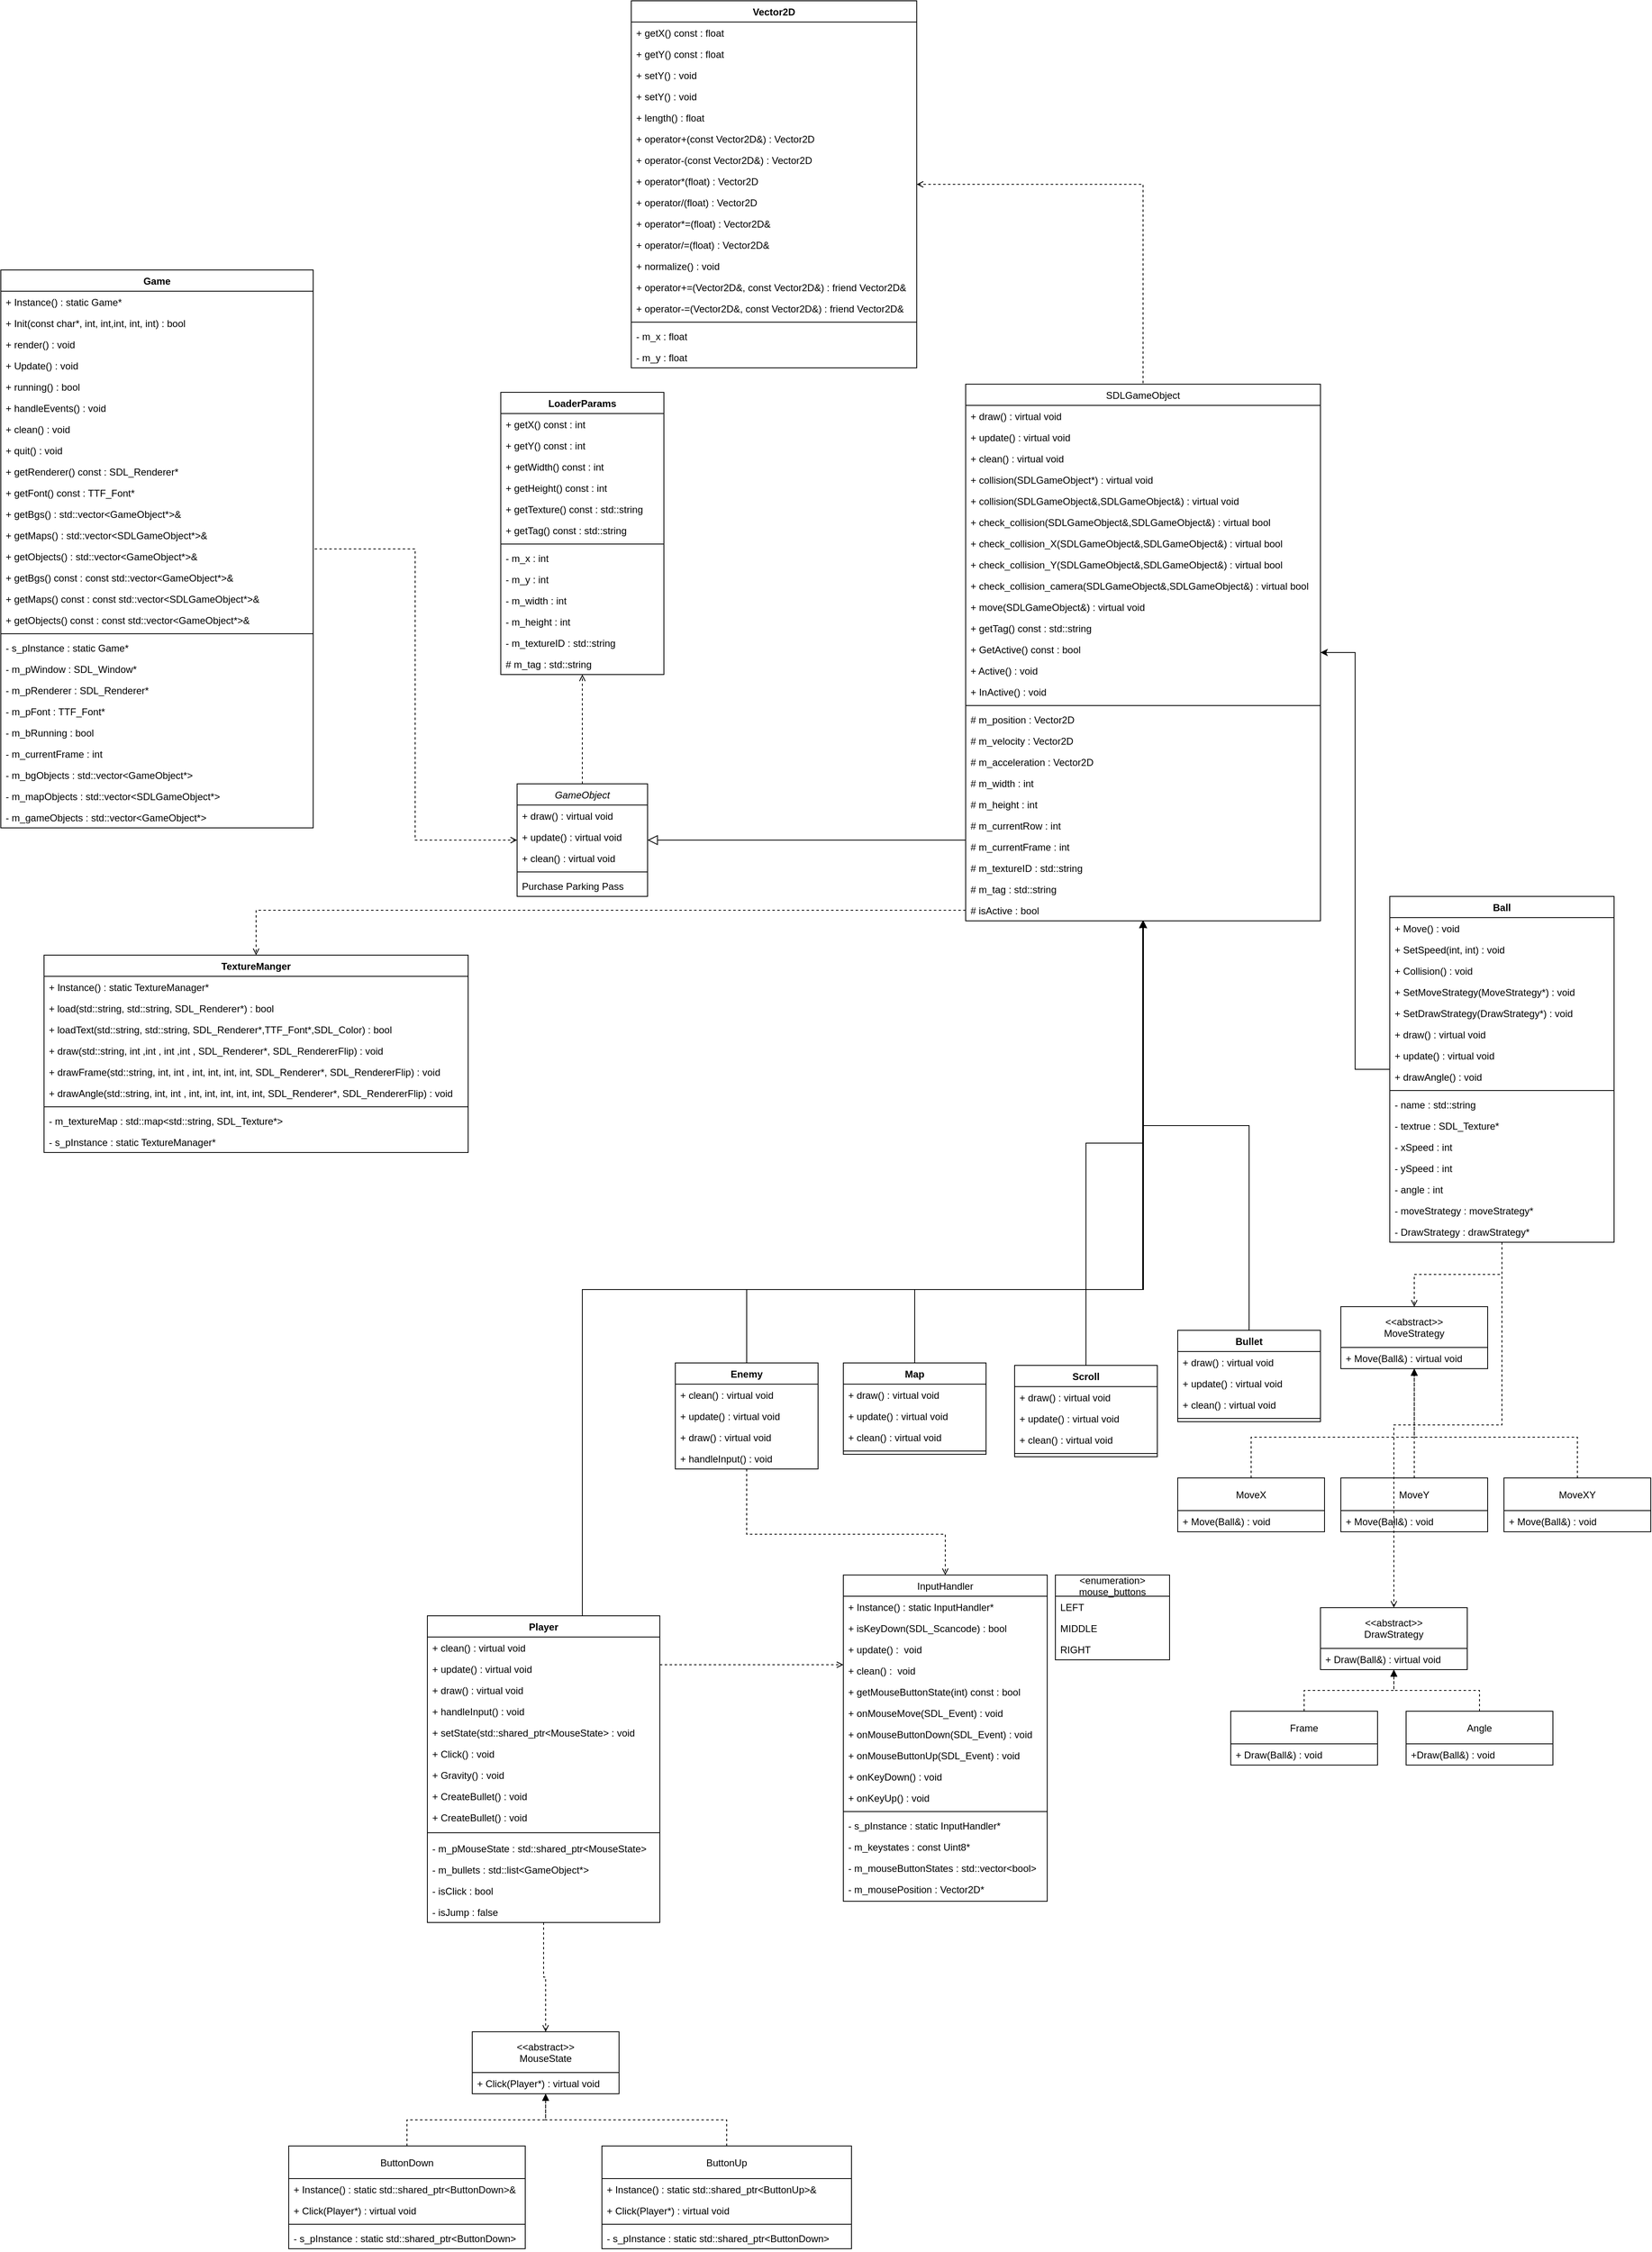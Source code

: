 <mxfile version="15.7.3" type="github">
  <diagram id="QUdWsNunOd2s29OZKPNB" name="Page-1">
    <mxGraphModel dx="1747" dy="2421" grid="1" gridSize="10" guides="1" tooltips="1" connect="1" arrows="1" fold="1" page="1" pageScale="1" pageWidth="827" pageHeight="1169" math="0" shadow="0">
      <root>
        <mxCell id="0" />
        <mxCell id="1" parent="0" />
        <mxCell id="e-X5rbSb38zJNJmSNRHm-2" style="edgeStyle=orthogonalEdgeStyle;rounded=0;orthogonalLoop=1;jettySize=auto;html=1;startArrow=open;startFill=0;endArrow=none;endFill=0;dashed=1;" edge="1" parent="1" source="e-X5rbSb38zJNJmSNRHm-3" target="e-X5rbSb38zJNJmSNRHm-144">
          <mxGeometry relative="1" as="geometry" />
        </mxCell>
        <mxCell id="e-X5rbSb38zJNJmSNRHm-223" style="edgeStyle=orthogonalEdgeStyle;rounded=0;orthogonalLoop=1;jettySize=auto;html=1;endArrow=open;endFill=0;dashed=1;" edge="1" parent="1" source="e-X5rbSb38zJNJmSNRHm-3" target="e-X5rbSb38zJNJmSNRHm-24">
          <mxGeometry relative="1" as="geometry" />
        </mxCell>
        <mxCell id="e-X5rbSb38zJNJmSNRHm-3" value="GameObject" style="swimlane;fontStyle=2;align=center;verticalAlign=top;childLayout=stackLayout;horizontal=1;startSize=26;horizontalStack=0;resizeParent=1;resizeLast=0;collapsible=1;marginBottom=0;rounded=0;shadow=0;strokeWidth=1;" vertex="1" parent="1">
          <mxGeometry x="220" y="120" width="160" height="138" as="geometry">
            <mxRectangle x="230" y="140" width="160" height="26" as="alternateBounds" />
          </mxGeometry>
        </mxCell>
        <mxCell id="e-X5rbSb38zJNJmSNRHm-4" value="+ draw() : virtual void" style="text;align=left;verticalAlign=top;spacingLeft=4;spacingRight=4;overflow=hidden;rotatable=0;points=[[0,0.5],[1,0.5]];portConstraint=eastwest;" vertex="1" parent="e-X5rbSb38zJNJmSNRHm-3">
          <mxGeometry y="26" width="160" height="26" as="geometry" />
        </mxCell>
        <mxCell id="e-X5rbSb38zJNJmSNRHm-5" value="+ update() : virtual void" style="text;align=left;verticalAlign=top;spacingLeft=4;spacingRight=4;overflow=hidden;rotatable=0;points=[[0,0.5],[1,0.5]];portConstraint=eastwest;rounded=0;shadow=0;html=0;" vertex="1" parent="e-X5rbSb38zJNJmSNRHm-3">
          <mxGeometry y="52" width="160" height="26" as="geometry" />
        </mxCell>
        <mxCell id="e-X5rbSb38zJNJmSNRHm-6" value="+ clean() : virtual void" style="text;align=left;verticalAlign=top;spacingLeft=4;spacingRight=4;overflow=hidden;rotatable=0;points=[[0,0.5],[1,0.5]];portConstraint=eastwest;rounded=0;shadow=0;html=0;" vertex="1" parent="e-X5rbSb38zJNJmSNRHm-3">
          <mxGeometry y="78" width="160" height="26" as="geometry" />
        </mxCell>
        <mxCell id="e-X5rbSb38zJNJmSNRHm-7" value="" style="line;html=1;strokeWidth=1;align=left;verticalAlign=middle;spacingTop=-1;spacingLeft=3;spacingRight=3;rotatable=0;labelPosition=right;points=[];portConstraint=eastwest;" vertex="1" parent="e-X5rbSb38zJNJmSNRHm-3">
          <mxGeometry y="104" width="160" height="8" as="geometry" />
        </mxCell>
        <mxCell id="e-X5rbSb38zJNJmSNRHm-8" value="Purchase Parking Pass" style="text;align=left;verticalAlign=top;spacingLeft=4;spacingRight=4;overflow=hidden;rotatable=0;points=[[0,0.5],[1,0.5]];portConstraint=eastwest;" vertex="1" parent="e-X5rbSb38zJNJmSNRHm-3">
          <mxGeometry y="112" width="160" height="26" as="geometry" />
        </mxCell>
        <mxCell id="e-X5rbSb38zJNJmSNRHm-10" value="SDLGameObject" style="swimlane;fontStyle=0;align=center;verticalAlign=top;childLayout=stackLayout;horizontal=1;startSize=26;horizontalStack=0;resizeParent=1;resizeLast=0;collapsible=1;marginBottom=0;rounded=0;shadow=0;strokeWidth=1;" vertex="1" parent="1">
          <mxGeometry x="770" y="-370" width="435" height="658" as="geometry">
            <mxRectangle x="130" y="380" width="160" height="26" as="alternateBounds" />
          </mxGeometry>
        </mxCell>
        <mxCell id="e-X5rbSb38zJNJmSNRHm-11" value="+ draw() : virtual void" style="text;align=left;verticalAlign=top;spacingLeft=4;spacingRight=4;overflow=hidden;rotatable=0;points=[[0,0.5],[1,0.5]];portConstraint=eastwest;" vertex="1" parent="e-X5rbSb38zJNJmSNRHm-10">
          <mxGeometry y="26" width="435" height="26" as="geometry" />
        </mxCell>
        <mxCell id="e-X5rbSb38zJNJmSNRHm-12" value="+ update() : virtual void" style="text;align=left;verticalAlign=top;spacingLeft=4;spacingRight=4;overflow=hidden;rotatable=0;points=[[0,0.5],[1,0.5]];portConstraint=eastwest;" vertex="1" parent="e-X5rbSb38zJNJmSNRHm-10">
          <mxGeometry y="52" width="435" height="26" as="geometry" />
        </mxCell>
        <mxCell id="e-X5rbSb38zJNJmSNRHm-13" value="+ clean() : virtual void" style="text;align=left;verticalAlign=top;spacingLeft=4;spacingRight=4;overflow=hidden;rotatable=0;points=[[0,0.5],[1,0.5]];portConstraint=eastwest;" vertex="1" parent="e-X5rbSb38zJNJmSNRHm-10">
          <mxGeometry y="78" width="435" height="26" as="geometry" />
        </mxCell>
        <mxCell id="e-X5rbSb38zJNJmSNRHm-164" value="+ collision(SDLGameObject*) : virtual void" style="text;align=left;verticalAlign=top;spacingLeft=4;spacingRight=4;overflow=hidden;rotatable=0;points=[[0,0.5],[1,0.5]];portConstraint=eastwest;" vertex="1" parent="e-X5rbSb38zJNJmSNRHm-10">
          <mxGeometry y="104" width="435" height="26" as="geometry" />
        </mxCell>
        <mxCell id="e-X5rbSb38zJNJmSNRHm-166" value="+ collision(SDLGameObject&amp;,SDLGameObject&amp;) : virtual void" style="text;align=left;verticalAlign=top;spacingLeft=4;spacingRight=4;overflow=hidden;rotatable=0;points=[[0,0.5],[1,0.5]];portConstraint=eastwest;" vertex="1" parent="e-X5rbSb38zJNJmSNRHm-10">
          <mxGeometry y="130" width="435" height="26" as="geometry" />
        </mxCell>
        <mxCell id="e-X5rbSb38zJNJmSNRHm-172" value="+ check_collision(SDLGameObject&amp;,SDLGameObject&amp;) : virtual bool" style="text;align=left;verticalAlign=top;spacingLeft=4;spacingRight=4;overflow=hidden;rotatable=0;points=[[0,0.5],[1,0.5]];portConstraint=eastwest;" vertex="1" parent="e-X5rbSb38zJNJmSNRHm-10">
          <mxGeometry y="156" width="435" height="26" as="geometry" />
        </mxCell>
        <mxCell id="e-X5rbSb38zJNJmSNRHm-173" value="+ check_collision_X(SDLGameObject&amp;,SDLGameObject&amp;) : virtual bool" style="text;align=left;verticalAlign=top;spacingLeft=4;spacingRight=4;overflow=hidden;rotatable=0;points=[[0,0.5],[1,0.5]];portConstraint=eastwest;" vertex="1" parent="e-X5rbSb38zJNJmSNRHm-10">
          <mxGeometry y="182" width="435" height="26" as="geometry" />
        </mxCell>
        <mxCell id="e-X5rbSb38zJNJmSNRHm-174" value="+ check_collision_Y(SDLGameObject&amp;,SDLGameObject&amp;) : virtual bool" style="text;align=left;verticalAlign=top;spacingLeft=4;spacingRight=4;overflow=hidden;rotatable=0;points=[[0,0.5],[1,0.5]];portConstraint=eastwest;" vertex="1" parent="e-X5rbSb38zJNJmSNRHm-10">
          <mxGeometry y="208" width="435" height="26" as="geometry" />
        </mxCell>
        <mxCell id="e-X5rbSb38zJNJmSNRHm-175" value="+ check_collision_camera(SDLGameObject&amp;,SDLGameObject&amp;) : virtual bool" style="text;align=left;verticalAlign=top;spacingLeft=4;spacingRight=4;overflow=hidden;rotatable=0;points=[[0,0.5],[1,0.5]];portConstraint=eastwest;" vertex="1" parent="e-X5rbSb38zJNJmSNRHm-10">
          <mxGeometry y="234" width="435" height="26" as="geometry" />
        </mxCell>
        <mxCell id="e-X5rbSb38zJNJmSNRHm-177" value="+ move(SDLGameObject&amp;) : virtual void" style="text;align=left;verticalAlign=top;spacingLeft=4;spacingRight=4;overflow=hidden;rotatable=0;points=[[0,0.5],[1,0.5]];portConstraint=eastwest;" vertex="1" parent="e-X5rbSb38zJNJmSNRHm-10">
          <mxGeometry y="260" width="435" height="26" as="geometry" />
        </mxCell>
        <mxCell id="e-X5rbSb38zJNJmSNRHm-178" value="+ getTag() const : std::string " style="text;align=left;verticalAlign=top;spacingLeft=4;spacingRight=4;overflow=hidden;rotatable=0;points=[[0,0.5],[1,0.5]];portConstraint=eastwest;" vertex="1" parent="e-X5rbSb38zJNJmSNRHm-10">
          <mxGeometry y="286" width="435" height="26" as="geometry" />
        </mxCell>
        <mxCell id="e-X5rbSb38zJNJmSNRHm-179" value="+ GetActive() const : bool " style="text;align=left;verticalAlign=top;spacingLeft=4;spacingRight=4;overflow=hidden;rotatable=0;points=[[0,0.5],[1,0.5]];portConstraint=eastwest;" vertex="1" parent="e-X5rbSb38zJNJmSNRHm-10">
          <mxGeometry y="312" width="435" height="26" as="geometry" />
        </mxCell>
        <mxCell id="e-X5rbSb38zJNJmSNRHm-180" value="+ Active() : void" style="text;align=left;verticalAlign=top;spacingLeft=4;spacingRight=4;overflow=hidden;rotatable=0;points=[[0,0.5],[1,0.5]];portConstraint=eastwest;" vertex="1" parent="e-X5rbSb38zJNJmSNRHm-10">
          <mxGeometry y="338" width="435" height="26" as="geometry" />
        </mxCell>
        <mxCell id="e-X5rbSb38zJNJmSNRHm-181" value="+ InActive() : void" style="text;align=left;verticalAlign=top;spacingLeft=4;spacingRight=4;overflow=hidden;rotatable=0;points=[[0,0.5],[1,0.5]];portConstraint=eastwest;" vertex="1" parent="e-X5rbSb38zJNJmSNRHm-10">
          <mxGeometry y="364" width="435" height="26" as="geometry" />
        </mxCell>
        <mxCell id="e-X5rbSb38zJNJmSNRHm-14" value="" style="line;html=1;strokeWidth=1;align=left;verticalAlign=middle;spacingTop=-1;spacingLeft=3;spacingRight=3;rotatable=0;labelPosition=right;points=[];portConstraint=eastwest;" vertex="1" parent="e-X5rbSb38zJNJmSNRHm-10">
          <mxGeometry y="390" width="435" height="8" as="geometry" />
        </mxCell>
        <mxCell id="e-X5rbSb38zJNJmSNRHm-15" value="# m_position : Vector2D" style="text;align=left;verticalAlign=top;spacingLeft=4;spacingRight=4;overflow=hidden;rotatable=0;points=[[0,0.5],[1,0.5]];portConstraint=eastwest;" vertex="1" parent="e-X5rbSb38zJNJmSNRHm-10">
          <mxGeometry y="398" width="435" height="26" as="geometry" />
        </mxCell>
        <mxCell id="e-X5rbSb38zJNJmSNRHm-16" value="# m_velocity : Vector2D" style="text;align=left;verticalAlign=top;spacingLeft=4;spacingRight=4;overflow=hidden;rotatable=0;points=[[0,0.5],[1,0.5]];portConstraint=eastwest;" vertex="1" parent="e-X5rbSb38zJNJmSNRHm-10">
          <mxGeometry y="424" width="435" height="26" as="geometry" />
        </mxCell>
        <mxCell id="e-X5rbSb38zJNJmSNRHm-17" value="# m_acceleration : Vector2D" style="text;align=left;verticalAlign=top;spacingLeft=4;spacingRight=4;overflow=hidden;rotatable=0;points=[[0,0.5],[1,0.5]];portConstraint=eastwest;" vertex="1" parent="e-X5rbSb38zJNJmSNRHm-10">
          <mxGeometry y="450" width="435" height="26" as="geometry" />
        </mxCell>
        <mxCell id="e-X5rbSb38zJNJmSNRHm-18" value="# m_width : int" style="text;align=left;verticalAlign=top;spacingLeft=4;spacingRight=4;overflow=hidden;rotatable=0;points=[[0,0.5],[1,0.5]];portConstraint=eastwest;" vertex="1" parent="e-X5rbSb38zJNJmSNRHm-10">
          <mxGeometry y="476" width="435" height="26" as="geometry" />
        </mxCell>
        <mxCell id="e-X5rbSb38zJNJmSNRHm-19" value="# m_height : int" style="text;align=left;verticalAlign=top;spacingLeft=4;spacingRight=4;overflow=hidden;rotatable=0;points=[[0,0.5],[1,0.5]];portConstraint=eastwest;" vertex="1" parent="e-X5rbSb38zJNJmSNRHm-10">
          <mxGeometry y="502" width="435" height="26" as="geometry" />
        </mxCell>
        <mxCell id="e-X5rbSb38zJNJmSNRHm-20" value="# m_currentRow : int" style="text;align=left;verticalAlign=top;spacingLeft=4;spacingRight=4;overflow=hidden;rotatable=0;points=[[0,0.5],[1,0.5]];portConstraint=eastwest;" vertex="1" parent="e-X5rbSb38zJNJmSNRHm-10">
          <mxGeometry y="528" width="435" height="26" as="geometry" />
        </mxCell>
        <mxCell id="e-X5rbSb38zJNJmSNRHm-21" value="# m_currentFrame : int" style="text;align=left;verticalAlign=top;spacingLeft=4;spacingRight=4;overflow=hidden;rotatable=0;points=[[0,0.5],[1,0.5]];portConstraint=eastwest;" vertex="1" parent="e-X5rbSb38zJNJmSNRHm-10">
          <mxGeometry y="554" width="435" height="26" as="geometry" />
        </mxCell>
        <mxCell id="e-X5rbSb38zJNJmSNRHm-182" value="# m_textureID : std::string" style="text;align=left;verticalAlign=top;spacingLeft=4;spacingRight=4;overflow=hidden;rotatable=0;points=[[0,0.5],[1,0.5]];portConstraint=eastwest;" vertex="1" parent="e-X5rbSb38zJNJmSNRHm-10">
          <mxGeometry y="580" width="435" height="26" as="geometry" />
        </mxCell>
        <mxCell id="e-X5rbSb38zJNJmSNRHm-184" value="# m_tag : std::string" style="text;align=left;verticalAlign=top;spacingLeft=4;spacingRight=4;overflow=hidden;rotatable=0;points=[[0,0.5],[1,0.5]];portConstraint=eastwest;" vertex="1" parent="e-X5rbSb38zJNJmSNRHm-10">
          <mxGeometry y="606" width="435" height="26" as="geometry" />
        </mxCell>
        <mxCell id="e-X5rbSb38zJNJmSNRHm-22" value="# isActive : bool" style="text;align=left;verticalAlign=top;spacingLeft=4;spacingRight=4;overflow=hidden;rotatable=0;points=[[0,0.5],[1,0.5]];portConstraint=eastwest;" vertex="1" parent="e-X5rbSb38zJNJmSNRHm-10">
          <mxGeometry y="632" width="435" height="26" as="geometry" />
        </mxCell>
        <mxCell id="e-X5rbSb38zJNJmSNRHm-23" value="" style="endArrow=block;endSize=10;endFill=0;shadow=0;strokeWidth=1;rounded=0;edgeStyle=elbowEdgeStyle;elbow=vertical;" edge="1" parent="1" source="e-X5rbSb38zJNJmSNRHm-10" target="e-X5rbSb38zJNJmSNRHm-3">
          <mxGeometry width="160" relative="1" as="geometry">
            <mxPoint x="200" y="203" as="sourcePoint" />
            <mxPoint x="200" y="203" as="targetPoint" />
          </mxGeometry>
        </mxCell>
        <mxCell id="e-X5rbSb38zJNJmSNRHm-24" value="LoaderParams" style="swimlane;fontStyle=1;align=center;verticalAlign=top;childLayout=stackLayout;horizontal=1;startSize=26;horizontalStack=0;resizeParent=1;resizeParentMax=0;resizeLast=0;collapsible=1;marginBottom=0;" vertex="1" parent="1">
          <mxGeometry x="200" y="-360" width="200" height="346" as="geometry" />
        </mxCell>
        <mxCell id="e-X5rbSb38zJNJmSNRHm-25" value="+ getX() const : int" style="text;strokeColor=none;fillColor=none;align=left;verticalAlign=top;spacingLeft=4;spacingRight=4;overflow=hidden;rotatable=0;points=[[0,0.5],[1,0.5]];portConstraint=eastwest;" vertex="1" parent="e-X5rbSb38zJNJmSNRHm-24">
          <mxGeometry y="26" width="200" height="26" as="geometry" />
        </mxCell>
        <mxCell id="e-X5rbSb38zJNJmSNRHm-26" value="+ getY() const : int" style="text;strokeColor=none;fillColor=none;align=left;verticalAlign=top;spacingLeft=4;spacingRight=4;overflow=hidden;rotatable=0;points=[[0,0.5],[1,0.5]];portConstraint=eastwest;" vertex="1" parent="e-X5rbSb38zJNJmSNRHm-24">
          <mxGeometry y="52" width="200" height="26" as="geometry" />
        </mxCell>
        <mxCell id="e-X5rbSb38zJNJmSNRHm-27" value="+ getWidth() const : int" style="text;strokeColor=none;fillColor=none;align=left;verticalAlign=top;spacingLeft=4;spacingRight=4;overflow=hidden;rotatable=0;points=[[0,0.5],[1,0.5]];portConstraint=eastwest;" vertex="1" parent="e-X5rbSb38zJNJmSNRHm-24">
          <mxGeometry y="78" width="200" height="26" as="geometry" />
        </mxCell>
        <mxCell id="e-X5rbSb38zJNJmSNRHm-28" value="+ getHeight() const : int" style="text;strokeColor=none;fillColor=none;align=left;verticalAlign=top;spacingLeft=4;spacingRight=4;overflow=hidden;rotatable=0;points=[[0,0.5],[1,0.5]];portConstraint=eastwest;" vertex="1" parent="e-X5rbSb38zJNJmSNRHm-24">
          <mxGeometry y="104" width="200" height="26" as="geometry" />
        </mxCell>
        <mxCell id="e-X5rbSb38zJNJmSNRHm-29" value="+ getTexture() const : std::string" style="text;strokeColor=none;fillColor=none;align=left;verticalAlign=top;spacingLeft=4;spacingRight=4;overflow=hidden;rotatable=0;points=[[0,0.5],[1,0.5]];portConstraint=eastwest;" vertex="1" parent="e-X5rbSb38zJNJmSNRHm-24">
          <mxGeometry y="130" width="200" height="26" as="geometry" />
        </mxCell>
        <mxCell id="e-X5rbSb38zJNJmSNRHm-221" value="+ getTag() const : std::string " style="text;align=left;verticalAlign=top;spacingLeft=4;spacingRight=4;overflow=hidden;rotatable=0;points=[[0,0.5],[1,0.5]];portConstraint=eastwest;" vertex="1" parent="e-X5rbSb38zJNJmSNRHm-24">
          <mxGeometry y="156" width="200" height="26" as="geometry" />
        </mxCell>
        <mxCell id="e-X5rbSb38zJNJmSNRHm-30" value="" style="line;strokeWidth=1;fillColor=none;align=left;verticalAlign=middle;spacingTop=-1;spacingLeft=3;spacingRight=3;rotatable=0;labelPosition=right;points=[];portConstraint=eastwest;" vertex="1" parent="e-X5rbSb38zJNJmSNRHm-24">
          <mxGeometry y="182" width="200" height="8" as="geometry" />
        </mxCell>
        <mxCell id="e-X5rbSb38zJNJmSNRHm-31" value="- m_x : int" style="text;strokeColor=none;fillColor=none;align=left;verticalAlign=top;spacingLeft=4;spacingRight=4;overflow=hidden;rotatable=0;points=[[0,0.5],[1,0.5]];portConstraint=eastwest;" vertex="1" parent="e-X5rbSb38zJNJmSNRHm-24">
          <mxGeometry y="190" width="200" height="26" as="geometry" />
        </mxCell>
        <mxCell id="e-X5rbSb38zJNJmSNRHm-32" value="- m_y : int" style="text;strokeColor=none;fillColor=none;align=left;verticalAlign=top;spacingLeft=4;spacingRight=4;overflow=hidden;rotatable=0;points=[[0,0.5],[1,0.5]];portConstraint=eastwest;" vertex="1" parent="e-X5rbSb38zJNJmSNRHm-24">
          <mxGeometry y="216" width="200" height="26" as="geometry" />
        </mxCell>
        <mxCell id="e-X5rbSb38zJNJmSNRHm-33" value="- m_width : int" style="text;strokeColor=none;fillColor=none;align=left;verticalAlign=top;spacingLeft=4;spacingRight=4;overflow=hidden;rotatable=0;points=[[0,0.5],[1,0.5]];portConstraint=eastwest;" vertex="1" parent="e-X5rbSb38zJNJmSNRHm-24">
          <mxGeometry y="242" width="200" height="26" as="geometry" />
        </mxCell>
        <mxCell id="e-X5rbSb38zJNJmSNRHm-34" value="- m_height : int" style="text;strokeColor=none;fillColor=none;align=left;verticalAlign=top;spacingLeft=4;spacingRight=4;overflow=hidden;rotatable=0;points=[[0,0.5],[1,0.5]];portConstraint=eastwest;" vertex="1" parent="e-X5rbSb38zJNJmSNRHm-24">
          <mxGeometry y="268" width="200" height="26" as="geometry" />
        </mxCell>
        <mxCell id="e-X5rbSb38zJNJmSNRHm-35" value="- m_textureID : std::string" style="text;strokeColor=none;fillColor=none;align=left;verticalAlign=top;spacingLeft=4;spacingRight=4;overflow=hidden;rotatable=0;points=[[0,0.5],[1,0.5]];portConstraint=eastwest;" vertex="1" parent="e-X5rbSb38zJNJmSNRHm-24">
          <mxGeometry y="294" width="200" height="26" as="geometry" />
        </mxCell>
        <mxCell id="e-X5rbSb38zJNJmSNRHm-222" value="# m_tag : std::string" style="text;align=left;verticalAlign=top;spacingLeft=4;spacingRight=4;overflow=hidden;rotatable=0;points=[[0,0.5],[1,0.5]];portConstraint=eastwest;" vertex="1" parent="e-X5rbSb38zJNJmSNRHm-24">
          <mxGeometry y="320" width="200" height="26" as="geometry" />
        </mxCell>
        <mxCell id="e-X5rbSb38zJNJmSNRHm-36" style="edgeStyle=orthogonalEdgeStyle;rounded=0;orthogonalLoop=1;jettySize=auto;html=1;" edge="1" parent="1" source="e-X5rbSb38zJNJmSNRHm-38" target="e-X5rbSb38zJNJmSNRHm-10">
          <mxGeometry relative="1" as="geometry">
            <mxPoint x="300" y="710" as="targetPoint" />
            <Array as="points">
              <mxPoint x="300" y="740" />
              <mxPoint x="988" y="740" />
            </Array>
          </mxGeometry>
        </mxCell>
        <mxCell id="e-X5rbSb38zJNJmSNRHm-37" style="edgeStyle=orthogonalEdgeStyle;rounded=0;orthogonalLoop=1;jettySize=auto;html=1;dashed=1;endArrow=open;endFill=0;" edge="1" parent="1" source="e-X5rbSb38zJNJmSNRHm-38" target="e-X5rbSb38zJNJmSNRHm-50">
          <mxGeometry relative="1" as="geometry">
            <Array as="points">
              <mxPoint x="540" y="1200" />
              <mxPoint x="540" y="1200" />
            </Array>
          </mxGeometry>
        </mxCell>
        <mxCell id="e-X5rbSb38zJNJmSNRHm-226" style="edgeStyle=orthogonalEdgeStyle;rounded=0;orthogonalLoop=1;jettySize=auto;html=1;endArrow=open;endFill=0;dashed=1;" edge="1" parent="1" source="e-X5rbSb38zJNJmSNRHm-38" target="e-X5rbSb38zJNJmSNRHm-204">
          <mxGeometry relative="1" as="geometry" />
        </mxCell>
        <mxCell id="e-X5rbSb38zJNJmSNRHm-38" value="Player" style="swimlane;fontStyle=1;align=center;verticalAlign=top;childLayout=stackLayout;horizontal=1;startSize=26;horizontalStack=0;resizeParent=1;resizeParentMax=0;resizeLast=0;collapsible=1;marginBottom=0;" vertex="1" parent="1">
          <mxGeometry x="110" y="1140" width="285" height="376" as="geometry" />
        </mxCell>
        <mxCell id="e-X5rbSb38zJNJmSNRHm-39" value="+ clean() : virtual void" style="text;align=left;verticalAlign=top;spacingLeft=4;spacingRight=4;overflow=hidden;rotatable=0;points=[[0,0.5],[1,0.5]];portConstraint=eastwest;" vertex="1" parent="e-X5rbSb38zJNJmSNRHm-38">
          <mxGeometry y="26" width="285" height="26" as="geometry" />
        </mxCell>
        <mxCell id="e-X5rbSb38zJNJmSNRHm-40" value="+ update() : virtual void" style="text;align=left;verticalAlign=top;spacingLeft=4;spacingRight=4;overflow=hidden;rotatable=0;points=[[0,0.5],[1,0.5]];portConstraint=eastwest;" vertex="1" parent="e-X5rbSb38zJNJmSNRHm-38">
          <mxGeometry y="52" width="285" height="26" as="geometry" />
        </mxCell>
        <mxCell id="e-X5rbSb38zJNJmSNRHm-41" value="+ draw() : virtual void" style="text;align=left;verticalAlign=top;spacingLeft=4;spacingRight=4;overflow=hidden;rotatable=0;points=[[0,0.5],[1,0.5]];portConstraint=eastwest;" vertex="1" parent="e-X5rbSb38zJNJmSNRHm-38">
          <mxGeometry y="78" width="285" height="26" as="geometry" />
        </mxCell>
        <mxCell id="e-X5rbSb38zJNJmSNRHm-42" value="+ handleInput() : void" style="text;align=left;verticalAlign=top;spacingLeft=4;spacingRight=4;overflow=hidden;rotatable=0;points=[[0,0.5],[1,0.5]];portConstraint=eastwest;" vertex="1" parent="e-X5rbSb38zJNJmSNRHm-38">
          <mxGeometry y="104" width="285" height="26" as="geometry" />
        </mxCell>
        <mxCell id="e-X5rbSb38zJNJmSNRHm-193" value="+ setState(std::shared_ptr&lt;MouseState&gt; : void" style="text;align=left;verticalAlign=top;spacingLeft=4;spacingRight=4;overflow=hidden;rotatable=0;points=[[0,0.5],[1,0.5]];portConstraint=eastwest;" vertex="1" parent="e-X5rbSb38zJNJmSNRHm-38">
          <mxGeometry y="130" width="285" height="26" as="geometry" />
        </mxCell>
        <mxCell id="e-X5rbSb38zJNJmSNRHm-194" value="+ Click() : void" style="text;align=left;verticalAlign=top;spacingLeft=4;spacingRight=4;overflow=hidden;rotatable=0;points=[[0,0.5],[1,0.5]];portConstraint=eastwest;" vertex="1" parent="e-X5rbSb38zJNJmSNRHm-38">
          <mxGeometry y="156" width="285" height="26" as="geometry" />
        </mxCell>
        <mxCell id="e-X5rbSb38zJNJmSNRHm-195" value="+ Gravity() : void" style="text;align=left;verticalAlign=top;spacingLeft=4;spacingRight=4;overflow=hidden;rotatable=0;points=[[0,0.5],[1,0.5]];portConstraint=eastwest;" vertex="1" parent="e-X5rbSb38zJNJmSNRHm-38">
          <mxGeometry y="182" width="285" height="26" as="geometry" />
        </mxCell>
        <mxCell id="e-X5rbSb38zJNJmSNRHm-196" value="+ CreateBullet() : void" style="text;align=left;verticalAlign=top;spacingLeft=4;spacingRight=4;overflow=hidden;rotatable=0;points=[[0,0.5],[1,0.5]];portConstraint=eastwest;" vertex="1" parent="e-X5rbSb38zJNJmSNRHm-38">
          <mxGeometry y="208" width="285" height="26" as="geometry" />
        </mxCell>
        <mxCell id="e-X5rbSb38zJNJmSNRHm-197" value="+ CreateBullet() : void" style="text;align=left;verticalAlign=top;spacingLeft=4;spacingRight=4;overflow=hidden;rotatable=0;points=[[0,0.5],[1,0.5]];portConstraint=eastwest;" vertex="1" parent="e-X5rbSb38zJNJmSNRHm-38">
          <mxGeometry y="234" width="285" height="26" as="geometry" />
        </mxCell>
        <mxCell id="e-X5rbSb38zJNJmSNRHm-198" value="" style="line;strokeWidth=1;fillColor=none;align=left;verticalAlign=middle;spacingTop=-1;spacingLeft=3;spacingRight=3;rotatable=0;labelPosition=right;points=[];portConstraint=eastwest;" vertex="1" parent="e-X5rbSb38zJNJmSNRHm-38">
          <mxGeometry y="260" width="285" height="12" as="geometry" />
        </mxCell>
        <mxCell id="e-X5rbSb38zJNJmSNRHm-200" value="- m_pMouseState : std::shared_ptr&lt;MouseState&gt;" style="text;align=left;verticalAlign=top;spacingLeft=4;spacingRight=4;overflow=hidden;rotatable=0;points=[[0,0.5],[1,0.5]];portConstraint=eastwest;" vertex="1" parent="e-X5rbSb38zJNJmSNRHm-38">
          <mxGeometry y="272" width="285" height="26" as="geometry" />
        </mxCell>
        <mxCell id="e-X5rbSb38zJNJmSNRHm-201" value="- m_bullets : std::list&lt;GameObject*&gt;" style="text;align=left;verticalAlign=top;spacingLeft=4;spacingRight=4;overflow=hidden;rotatable=0;points=[[0,0.5],[1,0.5]];portConstraint=eastwest;" vertex="1" parent="e-X5rbSb38zJNJmSNRHm-38">
          <mxGeometry y="298" width="285" height="26" as="geometry" />
        </mxCell>
        <mxCell id="e-X5rbSb38zJNJmSNRHm-202" value="- isClick : bool" style="text;align=left;verticalAlign=top;spacingLeft=4;spacingRight=4;overflow=hidden;rotatable=0;points=[[0,0.5],[1,0.5]];portConstraint=eastwest;" vertex="1" parent="e-X5rbSb38zJNJmSNRHm-38">
          <mxGeometry y="324" width="285" height="26" as="geometry" />
        </mxCell>
        <mxCell id="e-X5rbSb38zJNJmSNRHm-203" value="- isJump : false" style="text;align=left;verticalAlign=top;spacingLeft=4;spacingRight=4;overflow=hidden;rotatable=0;points=[[0,0.5],[1,0.5]];portConstraint=eastwest;" vertex="1" parent="e-X5rbSb38zJNJmSNRHm-38">
          <mxGeometry y="350" width="285" height="26" as="geometry" />
        </mxCell>
        <mxCell id="e-X5rbSb38zJNJmSNRHm-44" style="edgeStyle=orthogonalEdgeStyle;rounded=0;orthogonalLoop=1;jettySize=auto;html=1;dashed=1;endArrow=open;endFill=0;" edge="1" parent="1" source="e-X5rbSb38zJNJmSNRHm-45" target="e-X5rbSb38zJNJmSNRHm-50">
          <mxGeometry relative="1" as="geometry">
            <Array as="points">
              <mxPoint x="502" y="1040" />
              <mxPoint x="745" y="1040" />
            </Array>
          </mxGeometry>
        </mxCell>
        <mxCell id="e-X5rbSb38zJNJmSNRHm-170" style="edgeStyle=orthogonalEdgeStyle;rounded=0;orthogonalLoop=1;jettySize=auto;html=1;" edge="1" parent="1" source="e-X5rbSb38zJNJmSNRHm-45" target="e-X5rbSb38zJNJmSNRHm-10">
          <mxGeometry relative="1" as="geometry">
            <Array as="points">
              <mxPoint x="501" y="740" />
              <mxPoint x="988" y="740" />
            </Array>
          </mxGeometry>
        </mxCell>
        <mxCell id="e-X5rbSb38zJNJmSNRHm-45" value="Enemy" style="swimlane;fontStyle=1;align=center;verticalAlign=top;childLayout=stackLayout;horizontal=1;startSize=26;horizontalStack=0;resizeParent=1;resizeParentMax=0;resizeLast=0;collapsible=1;marginBottom=0;" vertex="1" parent="1">
          <mxGeometry x="414" y="830" width="175" height="130" as="geometry" />
        </mxCell>
        <mxCell id="e-X5rbSb38zJNJmSNRHm-46" value="+ clean() : virtual void" style="text;align=left;verticalAlign=top;spacingLeft=4;spacingRight=4;overflow=hidden;rotatable=0;points=[[0,0.5],[1,0.5]];portConstraint=eastwest;" vertex="1" parent="e-X5rbSb38zJNJmSNRHm-45">
          <mxGeometry y="26" width="175" height="26" as="geometry" />
        </mxCell>
        <mxCell id="e-X5rbSb38zJNJmSNRHm-47" value="+ update() : virtual void" style="text;align=left;verticalAlign=top;spacingLeft=4;spacingRight=4;overflow=hidden;rotatable=0;points=[[0,0.5],[1,0.5]];portConstraint=eastwest;" vertex="1" parent="e-X5rbSb38zJNJmSNRHm-45">
          <mxGeometry y="52" width="175" height="26" as="geometry" />
        </mxCell>
        <mxCell id="e-X5rbSb38zJNJmSNRHm-48" value="+ draw() : virtual void" style="text;align=left;verticalAlign=top;spacingLeft=4;spacingRight=4;overflow=hidden;rotatable=0;points=[[0,0.5],[1,0.5]];portConstraint=eastwest;" vertex="1" parent="e-X5rbSb38zJNJmSNRHm-45">
          <mxGeometry y="78" width="175" height="26" as="geometry" />
        </mxCell>
        <mxCell id="e-X5rbSb38zJNJmSNRHm-49" value="+ handleInput() : void" style="text;align=left;verticalAlign=top;spacingLeft=4;spacingRight=4;overflow=hidden;rotatable=0;points=[[0,0.5],[1,0.5]];portConstraint=eastwest;" vertex="1" parent="e-X5rbSb38zJNJmSNRHm-45">
          <mxGeometry y="104" width="175" height="26" as="geometry" />
        </mxCell>
        <mxCell id="e-X5rbSb38zJNJmSNRHm-50" value="InputHandler" style="swimlane;fontStyle=0;align=center;verticalAlign=top;childLayout=stackLayout;horizontal=1;startSize=26;horizontalStack=0;resizeParent=1;resizeLast=0;collapsible=1;marginBottom=0;rounded=0;shadow=0;strokeWidth=1;" vertex="1" parent="1">
          <mxGeometry x="620" y="1090" width="250" height="400" as="geometry">
            <mxRectangle x="130" y="380" width="160" height="26" as="alternateBounds" />
          </mxGeometry>
        </mxCell>
        <mxCell id="e-X5rbSb38zJNJmSNRHm-51" value="+ Instance() : static InputHandler*" style="text;align=left;verticalAlign=top;spacingLeft=4;spacingRight=4;overflow=hidden;rotatable=0;points=[[0,0.5],[1,0.5]];portConstraint=eastwest;" vertex="1" parent="e-X5rbSb38zJNJmSNRHm-50">
          <mxGeometry y="26" width="250" height="26" as="geometry" />
        </mxCell>
        <mxCell id="e-X5rbSb38zJNJmSNRHm-52" value="+ isKeyDown(SDL_Scancode) : bool" style="text;align=left;verticalAlign=top;spacingLeft=4;spacingRight=4;overflow=hidden;rotatable=0;points=[[0,0.5],[1,0.5]];portConstraint=eastwest;" vertex="1" parent="e-X5rbSb38zJNJmSNRHm-50">
          <mxGeometry y="52" width="250" height="26" as="geometry" />
        </mxCell>
        <mxCell id="e-X5rbSb38zJNJmSNRHm-53" value="+ update() :  void" style="text;align=left;verticalAlign=top;spacingLeft=4;spacingRight=4;overflow=hidden;rotatable=0;points=[[0,0.5],[1,0.5]];portConstraint=eastwest;" vertex="1" parent="e-X5rbSb38zJNJmSNRHm-50">
          <mxGeometry y="78" width="250" height="26" as="geometry" />
        </mxCell>
        <mxCell id="e-X5rbSb38zJNJmSNRHm-54" value="+ clean() :  void" style="text;align=left;verticalAlign=top;spacingLeft=4;spacingRight=4;overflow=hidden;rotatable=0;points=[[0,0.5],[1,0.5]];portConstraint=eastwest;" vertex="1" parent="e-X5rbSb38zJNJmSNRHm-50">
          <mxGeometry y="104" width="250" height="26" as="geometry" />
        </mxCell>
        <mxCell id="e-X5rbSb38zJNJmSNRHm-55" value="+ getMouseButtonState(int) const : bool" style="text;align=left;verticalAlign=top;spacingLeft=4;spacingRight=4;overflow=hidden;rotatable=0;points=[[0,0.5],[1,0.5]];portConstraint=eastwest;" vertex="1" parent="e-X5rbSb38zJNJmSNRHm-50">
          <mxGeometry y="130" width="250" height="26" as="geometry" />
        </mxCell>
        <mxCell id="e-X5rbSb38zJNJmSNRHm-56" value="+ onMouseMove(SDL_Event) : void" style="text;align=left;verticalAlign=top;spacingLeft=4;spacingRight=4;overflow=hidden;rotatable=0;points=[[0,0.5],[1,0.5]];portConstraint=eastwest;" vertex="1" parent="e-X5rbSb38zJNJmSNRHm-50">
          <mxGeometry y="156" width="250" height="26" as="geometry" />
        </mxCell>
        <mxCell id="e-X5rbSb38zJNJmSNRHm-57" value="+ onMouseButtonDown(SDL_Event) : void" style="text;align=left;verticalAlign=top;spacingLeft=4;spacingRight=4;overflow=hidden;rotatable=0;points=[[0,0.5],[1,0.5]];portConstraint=eastwest;" vertex="1" parent="e-X5rbSb38zJNJmSNRHm-50">
          <mxGeometry y="182" width="250" height="26" as="geometry" />
        </mxCell>
        <mxCell id="e-X5rbSb38zJNJmSNRHm-58" value="+ onMouseButtonUp(SDL_Event) : void" style="text;align=left;verticalAlign=top;spacingLeft=4;spacingRight=4;overflow=hidden;rotatable=0;points=[[0,0.5],[1,0.5]];portConstraint=eastwest;" vertex="1" parent="e-X5rbSb38zJNJmSNRHm-50">
          <mxGeometry y="208" width="250" height="26" as="geometry" />
        </mxCell>
        <mxCell id="e-X5rbSb38zJNJmSNRHm-59" value="+ onKeyDown() : void" style="text;align=left;verticalAlign=top;spacingLeft=4;spacingRight=4;overflow=hidden;rotatable=0;points=[[0,0.5],[1,0.5]];portConstraint=eastwest;" vertex="1" parent="e-X5rbSb38zJNJmSNRHm-50">
          <mxGeometry y="234" width="250" height="26" as="geometry" />
        </mxCell>
        <mxCell id="e-X5rbSb38zJNJmSNRHm-60" value="+ onKeyUp() : void" style="text;align=left;verticalAlign=top;spacingLeft=4;spacingRight=4;overflow=hidden;rotatable=0;points=[[0,0.5],[1,0.5]];portConstraint=eastwest;" vertex="1" parent="e-X5rbSb38zJNJmSNRHm-50">
          <mxGeometry y="260" width="250" height="26" as="geometry" />
        </mxCell>
        <mxCell id="e-X5rbSb38zJNJmSNRHm-61" value="" style="line;html=1;strokeWidth=1;align=left;verticalAlign=middle;spacingTop=-1;spacingLeft=3;spacingRight=3;rotatable=0;labelPosition=right;points=[];portConstraint=eastwest;" vertex="1" parent="e-X5rbSb38zJNJmSNRHm-50">
          <mxGeometry y="286" width="250" height="8" as="geometry" />
        </mxCell>
        <mxCell id="e-X5rbSb38zJNJmSNRHm-62" value="- s_pInstance : static InputHandler*" style="text;align=left;verticalAlign=top;spacingLeft=4;spacingRight=4;overflow=hidden;rotatable=0;points=[[0,0.5],[1,0.5]];portConstraint=eastwest;" vertex="1" parent="e-X5rbSb38zJNJmSNRHm-50">
          <mxGeometry y="294" width="250" height="26" as="geometry" />
        </mxCell>
        <mxCell id="e-X5rbSb38zJNJmSNRHm-63" value="- m_keystates : const Uint8*" style="text;align=left;verticalAlign=top;spacingLeft=4;spacingRight=4;overflow=hidden;rotatable=0;points=[[0,0.5],[1,0.5]];portConstraint=eastwest;" vertex="1" parent="e-X5rbSb38zJNJmSNRHm-50">
          <mxGeometry y="320" width="250" height="26" as="geometry" />
        </mxCell>
        <mxCell id="e-X5rbSb38zJNJmSNRHm-64" value="- m_mouseButtonStates : std::vector&lt;bool&gt;" style="text;align=left;verticalAlign=top;spacingLeft=4;spacingRight=4;overflow=hidden;rotatable=0;points=[[0,0.5],[1,0.5]];portConstraint=eastwest;" vertex="1" parent="e-X5rbSb38zJNJmSNRHm-50">
          <mxGeometry y="346" width="250" height="26" as="geometry" />
        </mxCell>
        <mxCell id="e-X5rbSb38zJNJmSNRHm-65" value="- m_mousePosition : Vector2D*" style="text;align=left;verticalAlign=top;spacingLeft=4;spacingRight=4;overflow=hidden;rotatable=0;points=[[0,0.5],[1,0.5]];portConstraint=eastwest;" vertex="1" parent="e-X5rbSb38zJNJmSNRHm-50">
          <mxGeometry y="372" width="250" height="26" as="geometry" />
        </mxCell>
        <mxCell id="e-X5rbSb38zJNJmSNRHm-66" value="&lt;enumeration&gt;&#xa;mouse_buttons" style="swimlane;fontStyle=0;childLayout=stackLayout;horizontal=1;startSize=26;fillColor=none;horizontalStack=0;resizeParent=1;resizeParentMax=0;resizeLast=0;collapsible=1;marginBottom=0;" vertex="1" parent="1">
          <mxGeometry x="880" y="1090" width="140" height="104" as="geometry" />
        </mxCell>
        <mxCell id="e-X5rbSb38zJNJmSNRHm-67" value="LEFT" style="text;strokeColor=none;fillColor=none;align=left;verticalAlign=top;spacingLeft=4;spacingRight=4;overflow=hidden;rotatable=0;points=[[0,0.5],[1,0.5]];portConstraint=eastwest;" vertex="1" parent="e-X5rbSb38zJNJmSNRHm-66">
          <mxGeometry y="26" width="140" height="26" as="geometry" />
        </mxCell>
        <mxCell id="e-X5rbSb38zJNJmSNRHm-68" value="MIDDLE" style="text;strokeColor=none;fillColor=none;align=left;verticalAlign=top;spacingLeft=4;spacingRight=4;overflow=hidden;rotatable=0;points=[[0,0.5],[1,0.5]];portConstraint=eastwest;" vertex="1" parent="e-X5rbSb38zJNJmSNRHm-66">
          <mxGeometry y="52" width="140" height="26" as="geometry" />
        </mxCell>
        <mxCell id="e-X5rbSb38zJNJmSNRHm-69" value="RIGHT" style="text;strokeColor=none;fillColor=none;align=left;verticalAlign=top;spacingLeft=4;spacingRight=4;overflow=hidden;rotatable=0;points=[[0,0.5],[1,0.5]];portConstraint=eastwest;" vertex="1" parent="e-X5rbSb38zJNJmSNRHm-66">
          <mxGeometry y="78" width="140" height="26" as="geometry" />
        </mxCell>
        <mxCell id="e-X5rbSb38zJNJmSNRHm-70" style="edgeStyle=orthogonalEdgeStyle;rounded=0;orthogonalLoop=1;jettySize=auto;html=1;dashed=1;endArrow=none;endFill=0;startArrow=open;startFill=0;" edge="1" parent="1" source="e-X5rbSb38zJNJmSNRHm-71" target="e-X5rbSb38zJNJmSNRHm-10">
          <mxGeometry relative="1" as="geometry" />
        </mxCell>
        <mxCell id="e-X5rbSb38zJNJmSNRHm-71" value="Vector2D" style="swimlane;fontStyle=1;align=center;verticalAlign=top;childLayout=stackLayout;horizontal=1;startSize=26;horizontalStack=0;resizeParent=1;resizeParentMax=0;resizeLast=0;collapsible=1;marginBottom=0;" vertex="1" parent="1">
          <mxGeometry x="360" y="-840" width="350" height="450" as="geometry" />
        </mxCell>
        <mxCell id="e-X5rbSb38zJNJmSNRHm-72" value="+ getX() const : float" style="text;strokeColor=none;fillColor=none;align=left;verticalAlign=top;spacingLeft=4;spacingRight=4;overflow=hidden;rotatable=0;points=[[0,0.5],[1,0.5]];portConstraint=eastwest;" vertex="1" parent="e-X5rbSb38zJNJmSNRHm-71">
          <mxGeometry y="26" width="350" height="26" as="geometry" />
        </mxCell>
        <mxCell id="e-X5rbSb38zJNJmSNRHm-73" value="+ getY() const : float" style="text;strokeColor=none;fillColor=none;align=left;verticalAlign=top;spacingLeft=4;spacingRight=4;overflow=hidden;rotatable=0;points=[[0,0.5],[1,0.5]];portConstraint=eastwest;" vertex="1" parent="e-X5rbSb38zJNJmSNRHm-71">
          <mxGeometry y="52" width="350" height="26" as="geometry" />
        </mxCell>
        <mxCell id="e-X5rbSb38zJNJmSNRHm-74" value="+ setY() : void" style="text;strokeColor=none;fillColor=none;align=left;verticalAlign=top;spacingLeft=4;spacingRight=4;overflow=hidden;rotatable=0;points=[[0,0.5],[1,0.5]];portConstraint=eastwest;" vertex="1" parent="e-X5rbSb38zJNJmSNRHm-71">
          <mxGeometry y="78" width="350" height="26" as="geometry" />
        </mxCell>
        <mxCell id="e-X5rbSb38zJNJmSNRHm-75" value="+ setY() : void" style="text;strokeColor=none;fillColor=none;align=left;verticalAlign=top;spacingLeft=4;spacingRight=4;overflow=hidden;rotatable=0;points=[[0,0.5],[1,0.5]];portConstraint=eastwest;" vertex="1" parent="e-X5rbSb38zJNJmSNRHm-71">
          <mxGeometry y="104" width="350" height="26" as="geometry" />
        </mxCell>
        <mxCell id="e-X5rbSb38zJNJmSNRHm-76" value="+ length() : float" style="text;strokeColor=none;fillColor=none;align=left;verticalAlign=top;spacingLeft=4;spacingRight=4;overflow=hidden;rotatable=0;points=[[0,0.5],[1,0.5]];portConstraint=eastwest;" vertex="1" parent="e-X5rbSb38zJNJmSNRHm-71">
          <mxGeometry y="130" width="350" height="26" as="geometry" />
        </mxCell>
        <mxCell id="e-X5rbSb38zJNJmSNRHm-77" value="+ operator+(const Vector2D&amp;) : Vector2D" style="text;strokeColor=none;fillColor=none;align=left;verticalAlign=top;spacingLeft=4;spacingRight=4;overflow=hidden;rotatable=0;points=[[0,0.5],[1,0.5]];portConstraint=eastwest;" vertex="1" parent="e-X5rbSb38zJNJmSNRHm-71">
          <mxGeometry y="156" width="350" height="26" as="geometry" />
        </mxCell>
        <mxCell id="e-X5rbSb38zJNJmSNRHm-78" value="+ operator-(const Vector2D&amp;) : Vector2D" style="text;strokeColor=none;fillColor=none;align=left;verticalAlign=top;spacingLeft=4;spacingRight=4;overflow=hidden;rotatable=0;points=[[0,0.5],[1,0.5]];portConstraint=eastwest;" vertex="1" parent="e-X5rbSb38zJNJmSNRHm-71">
          <mxGeometry y="182" width="350" height="26" as="geometry" />
        </mxCell>
        <mxCell id="e-X5rbSb38zJNJmSNRHm-79" value="+ operator*(float) : Vector2D" style="text;strokeColor=none;fillColor=none;align=left;verticalAlign=top;spacingLeft=4;spacingRight=4;overflow=hidden;rotatable=0;points=[[0,0.5],[1,0.5]];portConstraint=eastwest;" vertex="1" parent="e-X5rbSb38zJNJmSNRHm-71">
          <mxGeometry y="208" width="350" height="26" as="geometry" />
        </mxCell>
        <mxCell id="e-X5rbSb38zJNJmSNRHm-80" value="+ operator/(float) : Vector2D" style="text;strokeColor=none;fillColor=none;align=left;verticalAlign=top;spacingLeft=4;spacingRight=4;overflow=hidden;rotatable=0;points=[[0,0.5],[1,0.5]];portConstraint=eastwest;" vertex="1" parent="e-X5rbSb38zJNJmSNRHm-71">
          <mxGeometry y="234" width="350" height="26" as="geometry" />
        </mxCell>
        <mxCell id="e-X5rbSb38zJNJmSNRHm-81" value="+ operator*=(float) : Vector2D&amp;" style="text;strokeColor=none;fillColor=none;align=left;verticalAlign=top;spacingLeft=4;spacingRight=4;overflow=hidden;rotatable=0;points=[[0,0.5],[1,0.5]];portConstraint=eastwest;" vertex="1" parent="e-X5rbSb38zJNJmSNRHm-71">
          <mxGeometry y="260" width="350" height="26" as="geometry" />
        </mxCell>
        <mxCell id="e-X5rbSb38zJNJmSNRHm-82" value="+ operator/=(float) : Vector2D&amp;" style="text;strokeColor=none;fillColor=none;align=left;verticalAlign=top;spacingLeft=4;spacingRight=4;overflow=hidden;rotatable=0;points=[[0,0.5],[1,0.5]];portConstraint=eastwest;" vertex="1" parent="e-X5rbSb38zJNJmSNRHm-71">
          <mxGeometry y="286" width="350" height="26" as="geometry" />
        </mxCell>
        <mxCell id="e-X5rbSb38zJNJmSNRHm-83" value="+ normalize() : void" style="text;strokeColor=none;fillColor=none;align=left;verticalAlign=top;spacingLeft=4;spacingRight=4;overflow=hidden;rotatable=0;points=[[0,0.5],[1,0.5]];portConstraint=eastwest;" vertex="1" parent="e-X5rbSb38zJNJmSNRHm-71">
          <mxGeometry y="312" width="350" height="26" as="geometry" />
        </mxCell>
        <mxCell id="e-X5rbSb38zJNJmSNRHm-84" value="+ operator+=(Vector2D&amp;, const Vector2D&amp;) : friend Vector2D&amp;" style="text;strokeColor=none;fillColor=none;align=left;verticalAlign=top;spacingLeft=4;spacingRight=4;overflow=hidden;rotatable=0;points=[[0,0.5],[1,0.5]];portConstraint=eastwest;" vertex="1" parent="e-X5rbSb38zJNJmSNRHm-71">
          <mxGeometry y="338" width="350" height="26" as="geometry" />
        </mxCell>
        <mxCell id="e-X5rbSb38zJNJmSNRHm-85" value="+ operator-=(Vector2D&amp;, const Vector2D&amp;) : friend Vector2D&amp;" style="text;strokeColor=none;fillColor=none;align=left;verticalAlign=top;spacingLeft=4;spacingRight=4;overflow=hidden;rotatable=0;points=[[0,0.5],[1,0.5]];portConstraint=eastwest;" vertex="1" parent="e-X5rbSb38zJNJmSNRHm-71">
          <mxGeometry y="364" width="350" height="26" as="geometry" />
        </mxCell>
        <mxCell id="e-X5rbSb38zJNJmSNRHm-86" value="" style="line;strokeWidth=1;fillColor=none;align=left;verticalAlign=middle;spacingTop=-1;spacingLeft=3;spacingRight=3;rotatable=0;labelPosition=right;points=[];portConstraint=eastwest;" vertex="1" parent="e-X5rbSb38zJNJmSNRHm-71">
          <mxGeometry y="390" width="350" height="8" as="geometry" />
        </mxCell>
        <mxCell id="e-X5rbSb38zJNJmSNRHm-87" value="- m_x : float" style="text;strokeColor=none;fillColor=none;align=left;verticalAlign=top;spacingLeft=4;spacingRight=4;overflow=hidden;rotatable=0;points=[[0,0.5],[1,0.5]];portConstraint=eastwest;" vertex="1" parent="e-X5rbSb38zJNJmSNRHm-71">
          <mxGeometry y="398" width="350" height="26" as="geometry" />
        </mxCell>
        <mxCell id="e-X5rbSb38zJNJmSNRHm-88" value="- m_y : float" style="text;strokeColor=none;fillColor=none;align=left;verticalAlign=top;spacingLeft=4;spacingRight=4;overflow=hidden;rotatable=0;points=[[0,0.5],[1,0.5]];portConstraint=eastwest;" vertex="1" parent="e-X5rbSb38zJNJmSNRHm-71">
          <mxGeometry y="424" width="350" height="26" as="geometry" />
        </mxCell>
        <mxCell id="e-X5rbSb38zJNJmSNRHm-89" value="TextureManger" style="swimlane;fontStyle=1;align=center;verticalAlign=top;childLayout=stackLayout;horizontal=1;startSize=26;horizontalStack=0;resizeParent=1;resizeParentMax=0;resizeLast=0;collapsible=1;marginBottom=0;" vertex="1" parent="1">
          <mxGeometry x="-360" y="330" width="520" height="242" as="geometry" />
        </mxCell>
        <mxCell id="e-X5rbSb38zJNJmSNRHm-90" value="+ Instance() : static TextureManager*" style="text;strokeColor=none;fillColor=none;align=left;verticalAlign=top;spacingLeft=4;spacingRight=4;overflow=hidden;rotatable=0;points=[[0,0.5],[1,0.5]];portConstraint=eastwest;" vertex="1" parent="e-X5rbSb38zJNJmSNRHm-89">
          <mxGeometry y="26" width="520" height="26" as="geometry" />
        </mxCell>
        <mxCell id="e-X5rbSb38zJNJmSNRHm-91" value="+ load(std::string, std::string, SDL_Renderer*) : bool" style="text;strokeColor=none;fillColor=none;align=left;verticalAlign=top;spacingLeft=4;spacingRight=4;overflow=hidden;rotatable=0;points=[[0,0.5],[1,0.5]];portConstraint=eastwest;" vertex="1" parent="e-X5rbSb38zJNJmSNRHm-89">
          <mxGeometry y="52" width="520" height="26" as="geometry" />
        </mxCell>
        <mxCell id="e-X5rbSb38zJNJmSNRHm-163" value="+ loadText(std::string, std::string, SDL_Renderer*,TTF_Font*,SDL_Color) : bool" style="text;strokeColor=none;fillColor=none;align=left;verticalAlign=top;spacingLeft=4;spacingRight=4;overflow=hidden;rotatable=0;points=[[0,0.5],[1,0.5]];portConstraint=eastwest;" vertex="1" parent="e-X5rbSb38zJNJmSNRHm-89">
          <mxGeometry y="78" width="520" height="26" as="geometry" />
        </mxCell>
        <mxCell id="e-X5rbSb38zJNJmSNRHm-92" value="+ draw(std::string, int ,int , int ,int , SDL_Renderer*, SDL_RendererFlip) : void" style="text;strokeColor=none;fillColor=none;align=left;verticalAlign=top;spacingLeft=4;spacingRight=4;overflow=hidden;rotatable=0;points=[[0,0.5],[1,0.5]];portConstraint=eastwest;" vertex="1" parent="e-X5rbSb38zJNJmSNRHm-89">
          <mxGeometry y="104" width="520" height="26" as="geometry" />
        </mxCell>
        <mxCell id="e-X5rbSb38zJNJmSNRHm-93" value="+ drawFrame(std::string, int, int , int, int, int, int, SDL_Renderer*, SDL_RendererFlip) : void" style="text;strokeColor=none;fillColor=none;align=left;verticalAlign=top;spacingLeft=4;spacingRight=4;overflow=hidden;rotatable=0;points=[[0,0.5],[1,0.5]];portConstraint=eastwest;" vertex="1" parent="e-X5rbSb38zJNJmSNRHm-89">
          <mxGeometry y="130" width="520" height="26" as="geometry" />
        </mxCell>
        <mxCell id="e-X5rbSb38zJNJmSNRHm-94" value="+ drawAngle(std::string, int, int , int, int, int, int, int, SDL_Renderer*, SDL_RendererFlip) : void" style="text;strokeColor=none;fillColor=none;align=left;verticalAlign=top;spacingLeft=4;spacingRight=4;overflow=hidden;rotatable=0;points=[[0,0.5],[1,0.5]];portConstraint=eastwest;" vertex="1" parent="e-X5rbSb38zJNJmSNRHm-89">
          <mxGeometry y="156" width="520" height="26" as="geometry" />
        </mxCell>
        <mxCell id="e-X5rbSb38zJNJmSNRHm-95" value="" style="line;strokeWidth=1;fillColor=none;align=left;verticalAlign=middle;spacingTop=-1;spacingLeft=3;spacingRight=3;rotatable=0;labelPosition=right;points=[];portConstraint=eastwest;" vertex="1" parent="e-X5rbSb38zJNJmSNRHm-89">
          <mxGeometry y="182" width="520" height="8" as="geometry" />
        </mxCell>
        <mxCell id="e-X5rbSb38zJNJmSNRHm-96" value="- m_textureMap : std::map&lt;std::string, SDL_Texture*&gt;" style="text;strokeColor=none;fillColor=none;align=left;verticalAlign=top;spacingLeft=4;spacingRight=4;overflow=hidden;rotatable=0;points=[[0,0.5],[1,0.5]];portConstraint=eastwest;" vertex="1" parent="e-X5rbSb38zJNJmSNRHm-89">
          <mxGeometry y="190" width="520" height="26" as="geometry" />
        </mxCell>
        <mxCell id="e-X5rbSb38zJNJmSNRHm-97" value="- s_pInstance : static TextureManager*" style="text;strokeColor=none;fillColor=none;align=left;verticalAlign=top;spacingLeft=4;spacingRight=4;overflow=hidden;rotatable=0;points=[[0,0.5],[1,0.5]];portConstraint=eastwest;" vertex="1" parent="e-X5rbSb38zJNJmSNRHm-89">
          <mxGeometry y="216" width="520" height="26" as="geometry" />
        </mxCell>
        <mxCell id="e-X5rbSb38zJNJmSNRHm-171" style="edgeStyle=orthogonalEdgeStyle;rounded=0;orthogonalLoop=1;jettySize=auto;html=1;" edge="1" parent="1" source="e-X5rbSb38zJNJmSNRHm-99" target="e-X5rbSb38zJNJmSNRHm-10">
          <mxGeometry relative="1" as="geometry">
            <Array as="points">
              <mxPoint x="707" y="740" />
              <mxPoint x="987" y="740" />
            </Array>
          </mxGeometry>
        </mxCell>
        <mxCell id="e-X5rbSb38zJNJmSNRHm-99" value="Map" style="swimlane;fontStyle=1;align=center;verticalAlign=top;childLayout=stackLayout;horizontal=1;startSize=26;horizontalStack=0;resizeParent=1;resizeParentMax=0;resizeLast=0;collapsible=1;marginBottom=0;" vertex="1" parent="1">
          <mxGeometry x="620" y="830" width="175" height="112" as="geometry">
            <mxRectangle x="620" y="830" width="60" height="26" as="alternateBounds" />
          </mxGeometry>
        </mxCell>
        <mxCell id="e-X5rbSb38zJNJmSNRHm-100" value="+ draw() : virtual void" style="text;align=left;verticalAlign=top;spacingLeft=4;spacingRight=4;overflow=hidden;rotatable=0;points=[[0,0.5],[1,0.5]];portConstraint=eastwest;" vertex="1" parent="e-X5rbSb38zJNJmSNRHm-99">
          <mxGeometry y="26" width="175" height="26" as="geometry" />
        </mxCell>
        <mxCell id="e-X5rbSb38zJNJmSNRHm-101" value="+ update() : virtual void" style="text;strokeColor=none;fillColor=none;align=left;verticalAlign=top;spacingLeft=4;spacingRight=4;overflow=hidden;rotatable=0;points=[[0,0.5],[1,0.5]];portConstraint=eastwest;" vertex="1" parent="e-X5rbSb38zJNJmSNRHm-99">
          <mxGeometry y="52" width="175" height="26" as="geometry" />
        </mxCell>
        <mxCell id="e-X5rbSb38zJNJmSNRHm-102" value="+ clean() : virtual void" style="text;align=left;verticalAlign=top;spacingLeft=4;spacingRight=4;overflow=hidden;rotatable=0;points=[[0,0.5],[1,0.5]];portConstraint=eastwest;" vertex="1" parent="e-X5rbSb38zJNJmSNRHm-99">
          <mxGeometry y="78" width="175" height="26" as="geometry" />
        </mxCell>
        <mxCell id="e-X5rbSb38zJNJmSNRHm-103" value="" style="line;strokeWidth=1;fillColor=none;align=left;verticalAlign=middle;spacingTop=-1;spacingLeft=3;spacingRight=3;rotatable=0;labelPosition=right;points=[];portConstraint=eastwest;" vertex="1" parent="e-X5rbSb38zJNJmSNRHm-99">
          <mxGeometry y="104" width="175" height="8" as="geometry" />
        </mxCell>
        <mxCell id="e-X5rbSb38zJNJmSNRHm-107" style="edgeStyle=orthogonalEdgeStyle;rounded=0;orthogonalLoop=1;jettySize=auto;html=1;dashed=1;endArrow=open;endFill=0;" edge="1" parent="1" source="e-X5rbSb38zJNJmSNRHm-108" target="e-X5rbSb38zJNJmSNRHm-125">
          <mxGeometry relative="1" as="geometry" />
        </mxCell>
        <mxCell id="e-X5rbSb38zJNJmSNRHm-168" style="edgeStyle=orthogonalEdgeStyle;rounded=0;orthogonalLoop=1;jettySize=auto;html=1;" edge="1" parent="1" source="e-X5rbSb38zJNJmSNRHm-108" target="e-X5rbSb38zJNJmSNRHm-10">
          <mxGeometry relative="1" as="geometry" />
        </mxCell>
        <mxCell id="e-X5rbSb38zJNJmSNRHm-176" style="edgeStyle=orthogonalEdgeStyle;rounded=0;orthogonalLoop=1;jettySize=auto;html=1;dashed=1;endArrow=open;endFill=0;" edge="1" parent="1" source="e-X5rbSb38zJNJmSNRHm-108" target="e-X5rbSb38zJNJmSNRHm-136">
          <mxGeometry relative="1" as="geometry" />
        </mxCell>
        <mxCell id="e-X5rbSb38zJNJmSNRHm-108" value="Ball" style="swimlane;fontStyle=1;align=center;verticalAlign=top;childLayout=stackLayout;horizontal=1;startSize=26;horizontalStack=0;resizeParent=1;resizeParentMax=0;resizeLast=0;collapsible=1;marginBottom=0;" vertex="1" parent="1">
          <mxGeometry x="1290" y="258" width="275" height="424" as="geometry">
            <mxRectangle x="620" y="830" width="60" height="26" as="alternateBounds" />
          </mxGeometry>
        </mxCell>
        <mxCell id="e-X5rbSb38zJNJmSNRHm-109" value="+ Move() : void" style="text;align=left;verticalAlign=top;spacingLeft=4;spacingRight=4;overflow=hidden;rotatable=0;points=[[0,0.5],[1,0.5]];portConstraint=eastwest;" vertex="1" parent="e-X5rbSb38zJNJmSNRHm-108">
          <mxGeometry y="26" width="275" height="26" as="geometry" />
        </mxCell>
        <mxCell id="e-X5rbSb38zJNJmSNRHm-110" value="+ SetSpeed(int, int) : void" style="text;align=left;verticalAlign=top;spacingLeft=4;spacingRight=4;overflow=hidden;rotatable=0;points=[[0,0.5],[1,0.5]];portConstraint=eastwest;" vertex="1" parent="e-X5rbSb38zJNJmSNRHm-108">
          <mxGeometry y="52" width="275" height="26" as="geometry" />
        </mxCell>
        <mxCell id="e-X5rbSb38zJNJmSNRHm-111" value="+ Collision() : void" style="text;align=left;verticalAlign=top;spacingLeft=4;spacingRight=4;overflow=hidden;rotatable=0;points=[[0,0.5],[1,0.5]];portConstraint=eastwest;" vertex="1" parent="e-X5rbSb38zJNJmSNRHm-108">
          <mxGeometry y="78" width="275" height="26" as="geometry" />
        </mxCell>
        <mxCell id="e-X5rbSb38zJNJmSNRHm-112" value="+ SetMoveStrategy(MoveStrategy*) : void" style="text;align=left;verticalAlign=top;spacingLeft=4;spacingRight=4;overflow=hidden;rotatable=0;points=[[0,0.5],[1,0.5]];portConstraint=eastwest;" vertex="1" parent="e-X5rbSb38zJNJmSNRHm-108">
          <mxGeometry y="104" width="275" height="26" as="geometry" />
        </mxCell>
        <mxCell id="e-X5rbSb38zJNJmSNRHm-113" value="+ SetDrawStrategy(DrawStrategy*) : void" style="text;align=left;verticalAlign=top;spacingLeft=4;spacingRight=4;overflow=hidden;rotatable=0;points=[[0,0.5],[1,0.5]];portConstraint=eastwest;" vertex="1" parent="e-X5rbSb38zJNJmSNRHm-108">
          <mxGeometry y="130" width="275" height="26" as="geometry" />
        </mxCell>
        <mxCell id="e-X5rbSb38zJNJmSNRHm-114" value="+ draw() : virtual void" style="text;align=left;verticalAlign=top;spacingLeft=4;spacingRight=4;overflow=hidden;rotatable=0;points=[[0,0.5],[1,0.5]];portConstraint=eastwest;" vertex="1" parent="e-X5rbSb38zJNJmSNRHm-108">
          <mxGeometry y="156" width="275" height="26" as="geometry" />
        </mxCell>
        <mxCell id="e-X5rbSb38zJNJmSNRHm-115" value="+ update() : virtual void" style="text;strokeColor=none;fillColor=none;align=left;verticalAlign=top;spacingLeft=4;spacingRight=4;overflow=hidden;rotatable=0;points=[[0,0.5],[1,0.5]];portConstraint=eastwest;" vertex="1" parent="e-X5rbSb38zJNJmSNRHm-108">
          <mxGeometry y="182" width="275" height="26" as="geometry" />
        </mxCell>
        <mxCell id="e-X5rbSb38zJNJmSNRHm-116" value="+ drawAngle() : void" style="text;strokeColor=none;fillColor=none;align=left;verticalAlign=top;spacingLeft=4;spacingRight=4;overflow=hidden;rotatable=0;points=[[0,0.5],[1,0.5]];portConstraint=eastwest;" vertex="1" parent="e-X5rbSb38zJNJmSNRHm-108">
          <mxGeometry y="208" width="275" height="26" as="geometry" />
        </mxCell>
        <mxCell id="e-X5rbSb38zJNJmSNRHm-117" value="" style="line;strokeWidth=1;fillColor=none;align=left;verticalAlign=middle;spacingTop=-1;spacingLeft=3;spacingRight=3;rotatable=0;labelPosition=right;points=[];portConstraint=eastwest;" vertex="1" parent="e-X5rbSb38zJNJmSNRHm-108">
          <mxGeometry y="234" width="275" height="8" as="geometry" />
        </mxCell>
        <mxCell id="e-X5rbSb38zJNJmSNRHm-118" value="- name : std::string" style="text;strokeColor=none;fillColor=none;align=left;verticalAlign=top;spacingLeft=4;spacingRight=4;overflow=hidden;rotatable=0;points=[[0,0.5],[1,0.5]];portConstraint=eastwest;" vertex="1" parent="e-X5rbSb38zJNJmSNRHm-108">
          <mxGeometry y="242" width="275" height="26" as="geometry" />
        </mxCell>
        <mxCell id="e-X5rbSb38zJNJmSNRHm-119" value="- textrue : SDL_Texture*" style="text;strokeColor=none;fillColor=none;align=left;verticalAlign=top;spacingLeft=4;spacingRight=4;overflow=hidden;rotatable=0;points=[[0,0.5],[1,0.5]];portConstraint=eastwest;" vertex="1" parent="e-X5rbSb38zJNJmSNRHm-108">
          <mxGeometry y="268" width="275" height="26" as="geometry" />
        </mxCell>
        <mxCell id="e-X5rbSb38zJNJmSNRHm-120" value="- xSpeed : int" style="text;strokeColor=none;fillColor=none;align=left;verticalAlign=top;spacingLeft=4;spacingRight=4;overflow=hidden;rotatable=0;points=[[0,0.5],[1,0.5]];portConstraint=eastwest;" vertex="1" parent="e-X5rbSb38zJNJmSNRHm-108">
          <mxGeometry y="294" width="275" height="26" as="geometry" />
        </mxCell>
        <mxCell id="e-X5rbSb38zJNJmSNRHm-121" value="- ySpeed : int" style="text;strokeColor=none;fillColor=none;align=left;verticalAlign=top;spacingLeft=4;spacingRight=4;overflow=hidden;rotatable=0;points=[[0,0.5],[1,0.5]];portConstraint=eastwest;" vertex="1" parent="e-X5rbSb38zJNJmSNRHm-108">
          <mxGeometry y="320" width="275" height="26" as="geometry" />
        </mxCell>
        <mxCell id="e-X5rbSb38zJNJmSNRHm-122" value="- angle : int" style="text;strokeColor=none;fillColor=none;align=left;verticalAlign=top;spacingLeft=4;spacingRight=4;overflow=hidden;rotatable=0;points=[[0,0.5],[1,0.5]];portConstraint=eastwest;" vertex="1" parent="e-X5rbSb38zJNJmSNRHm-108">
          <mxGeometry y="346" width="275" height="26" as="geometry" />
        </mxCell>
        <mxCell id="e-X5rbSb38zJNJmSNRHm-123" value="- moveStrategy : moveStrategy*" style="text;strokeColor=none;fillColor=none;align=left;verticalAlign=top;spacingLeft=4;spacingRight=4;overflow=hidden;rotatable=0;points=[[0,0.5],[1,0.5]];portConstraint=eastwest;" vertex="1" parent="e-X5rbSb38zJNJmSNRHm-108">
          <mxGeometry y="372" width="275" height="26" as="geometry" />
        </mxCell>
        <mxCell id="e-X5rbSb38zJNJmSNRHm-124" value="- DrawStrategy : drawStrategy*" style="text;strokeColor=none;fillColor=none;align=left;verticalAlign=top;spacingLeft=4;spacingRight=4;overflow=hidden;rotatable=0;points=[[0,0.5],[1,0.5]];portConstraint=eastwest;" vertex="1" parent="e-X5rbSb38zJNJmSNRHm-108">
          <mxGeometry y="398" width="275" height="26" as="geometry" />
        </mxCell>
        <mxCell id="e-X5rbSb38zJNJmSNRHm-125" value="&lt;&lt;abstract&gt;&gt;&#xa;MoveStrategy" style="swimlane;fontStyle=0;childLayout=stackLayout;horizontal=1;startSize=50;fillColor=none;horizontalStack=0;resizeParent=1;resizeParentMax=0;resizeLast=0;collapsible=1;marginBottom=0;" vertex="1" parent="1">
          <mxGeometry x="1230" y="761" width="180" height="76" as="geometry" />
        </mxCell>
        <mxCell id="e-X5rbSb38zJNJmSNRHm-126" value="+ Move(Ball&amp;) : virtual void" style="text;strokeColor=none;fillColor=none;align=left;verticalAlign=top;spacingLeft=4;spacingRight=4;overflow=hidden;rotatable=0;points=[[0,0.5],[1,0.5]];portConstraint=eastwest;" vertex="1" parent="e-X5rbSb38zJNJmSNRHm-125">
          <mxGeometry y="50" width="180" height="26" as="geometry" />
        </mxCell>
        <mxCell id="e-X5rbSb38zJNJmSNRHm-127" style="edgeStyle=orthogonalEdgeStyle;rounded=0;orthogonalLoop=1;jettySize=auto;html=1;endArrow=block;endFill=1;dashed=1;" edge="1" parent="1" source="e-X5rbSb38zJNJmSNRHm-128" target="e-X5rbSb38zJNJmSNRHm-125">
          <mxGeometry relative="1" as="geometry">
            <Array as="points">
              <mxPoint x="1120" y="921" />
              <mxPoint x="1320" y="921" />
            </Array>
          </mxGeometry>
        </mxCell>
        <mxCell id="e-X5rbSb38zJNJmSNRHm-128" value="MoveX" style="swimlane;fontStyle=0;childLayout=stackLayout;horizontal=1;startSize=40;fillColor=none;horizontalStack=0;resizeParent=1;resizeParentMax=0;resizeLast=0;collapsible=1;marginBottom=0;" vertex="1" parent="1">
          <mxGeometry x="1030" y="971" width="180" height="66" as="geometry" />
        </mxCell>
        <mxCell id="e-X5rbSb38zJNJmSNRHm-129" value="+ Move(Ball&amp;) : void" style="text;strokeColor=none;fillColor=none;align=left;verticalAlign=top;spacingLeft=4;spacingRight=4;overflow=hidden;rotatable=0;points=[[0,0.5],[1,0.5]];portConstraint=eastwest;" vertex="1" parent="e-X5rbSb38zJNJmSNRHm-128">
          <mxGeometry y="40" width="180" height="26" as="geometry" />
        </mxCell>
        <mxCell id="e-X5rbSb38zJNJmSNRHm-130" style="edgeStyle=orthogonalEdgeStyle;rounded=0;orthogonalLoop=1;jettySize=auto;html=1;endArrow=block;endFill=1;dashed=1;" edge="1" parent="1" source="e-X5rbSb38zJNJmSNRHm-131" target="e-X5rbSb38zJNJmSNRHm-125">
          <mxGeometry relative="1" as="geometry" />
        </mxCell>
        <mxCell id="e-X5rbSb38zJNJmSNRHm-131" value="MoveY" style="swimlane;fontStyle=0;childLayout=stackLayout;horizontal=1;startSize=40;fillColor=none;horizontalStack=0;resizeParent=1;resizeParentMax=0;resizeLast=0;collapsible=1;marginBottom=0;" vertex="1" parent="1">
          <mxGeometry x="1230" y="971" width="180" height="66" as="geometry" />
        </mxCell>
        <mxCell id="e-X5rbSb38zJNJmSNRHm-132" value="+ Move(Ball&amp;) : void" style="text;strokeColor=none;fillColor=none;align=left;verticalAlign=top;spacingLeft=4;spacingRight=4;overflow=hidden;rotatable=0;points=[[0,0.5],[1,0.5]];portConstraint=eastwest;" vertex="1" parent="e-X5rbSb38zJNJmSNRHm-131">
          <mxGeometry y="40" width="180" height="26" as="geometry" />
        </mxCell>
        <mxCell id="e-X5rbSb38zJNJmSNRHm-133" style="edgeStyle=orthogonalEdgeStyle;rounded=0;orthogonalLoop=1;jettySize=auto;html=1;endArrow=block;endFill=1;dashed=1;" edge="1" parent="1" source="e-X5rbSb38zJNJmSNRHm-134" target="e-X5rbSb38zJNJmSNRHm-125">
          <mxGeometry relative="1" as="geometry">
            <Array as="points">
              <mxPoint x="1520" y="921" />
              <mxPoint x="1320" y="921" />
            </Array>
          </mxGeometry>
        </mxCell>
        <mxCell id="e-X5rbSb38zJNJmSNRHm-134" value="MoveXY" style="swimlane;fontStyle=0;childLayout=stackLayout;horizontal=1;startSize=40;fillColor=none;horizontalStack=0;resizeParent=1;resizeParentMax=0;resizeLast=0;collapsible=1;marginBottom=0;" vertex="1" parent="1">
          <mxGeometry x="1430" y="971" width="180" height="66" as="geometry" />
        </mxCell>
        <mxCell id="e-X5rbSb38zJNJmSNRHm-135" value="+ Move(Ball&amp;) : void" style="text;strokeColor=none;fillColor=none;align=left;verticalAlign=top;spacingLeft=4;spacingRight=4;overflow=hidden;rotatable=0;points=[[0,0.5],[1,0.5]];portConstraint=eastwest;" vertex="1" parent="e-X5rbSb38zJNJmSNRHm-134">
          <mxGeometry y="40" width="180" height="26" as="geometry" />
        </mxCell>
        <mxCell id="e-X5rbSb38zJNJmSNRHm-136" value="&lt;&lt;abstract&gt;&gt;&#xa;DrawStrategy" style="swimlane;fontStyle=0;childLayout=stackLayout;horizontal=1;startSize=50;fillColor=none;horizontalStack=0;resizeParent=1;resizeParentMax=0;resizeLast=0;collapsible=1;marginBottom=0;" vertex="1" parent="1">
          <mxGeometry x="1205" y="1130" width="180" height="76" as="geometry" />
        </mxCell>
        <mxCell id="e-X5rbSb38zJNJmSNRHm-137" value="+ Draw(Ball&amp;) : virtual void" style="text;strokeColor=none;fillColor=none;align=left;verticalAlign=top;spacingLeft=4;spacingRight=4;overflow=hidden;rotatable=0;points=[[0,0.5],[1,0.5]];portConstraint=eastwest;" vertex="1" parent="e-X5rbSb38zJNJmSNRHm-136">
          <mxGeometry y="50" width="180" height="26" as="geometry" />
        </mxCell>
        <mxCell id="e-X5rbSb38zJNJmSNRHm-138" style="edgeStyle=orthogonalEdgeStyle;rounded=0;orthogonalLoop=1;jettySize=auto;html=1;endArrow=block;endFill=1;dashed=1;" edge="1" parent="1" source="e-X5rbSb38zJNJmSNRHm-139" target="e-X5rbSb38zJNJmSNRHm-136">
          <mxGeometry relative="1" as="geometry" />
        </mxCell>
        <mxCell id="e-X5rbSb38zJNJmSNRHm-139" value="Frame" style="swimlane;fontStyle=0;childLayout=stackLayout;horizontal=1;startSize=40;fillColor=none;horizontalStack=0;resizeParent=1;resizeParentMax=0;resizeLast=0;collapsible=1;marginBottom=0;" vertex="1" parent="1">
          <mxGeometry x="1095" y="1257" width="180" height="66" as="geometry" />
        </mxCell>
        <mxCell id="e-X5rbSb38zJNJmSNRHm-140" value="+ Draw(Ball&amp;) : void" style="text;strokeColor=none;fillColor=none;align=left;verticalAlign=top;spacingLeft=4;spacingRight=4;overflow=hidden;rotatable=0;points=[[0,0.5],[1,0.5]];portConstraint=eastwest;" vertex="1" parent="e-X5rbSb38zJNJmSNRHm-139">
          <mxGeometry y="40" width="180" height="26" as="geometry" />
        </mxCell>
        <mxCell id="e-X5rbSb38zJNJmSNRHm-141" style="edgeStyle=orthogonalEdgeStyle;rounded=0;orthogonalLoop=1;jettySize=auto;html=1;endArrow=block;endFill=1;dashed=1;" edge="1" parent="1" source="e-X5rbSb38zJNJmSNRHm-142" target="e-X5rbSb38zJNJmSNRHm-136">
          <mxGeometry relative="1" as="geometry" />
        </mxCell>
        <mxCell id="e-X5rbSb38zJNJmSNRHm-142" value="Angle" style="swimlane;fontStyle=0;childLayout=stackLayout;horizontal=1;startSize=40;fillColor=none;horizontalStack=0;resizeParent=1;resizeParentMax=0;resizeLast=0;collapsible=1;marginBottom=0;" vertex="1" parent="1">
          <mxGeometry x="1310" y="1257" width="180" height="66" as="geometry" />
        </mxCell>
        <mxCell id="e-X5rbSb38zJNJmSNRHm-143" value="+Draw(Ball&amp;) : void" style="text;strokeColor=none;fillColor=none;align=left;verticalAlign=top;spacingLeft=4;spacingRight=4;overflow=hidden;rotatable=0;points=[[0,0.5],[1,0.5]];portConstraint=eastwest;" vertex="1" parent="e-X5rbSb38zJNJmSNRHm-142">
          <mxGeometry y="40" width="180" height="26" as="geometry" />
        </mxCell>
        <mxCell id="e-X5rbSb38zJNJmSNRHm-144" value="Game" style="swimlane;fontStyle=1;align=center;verticalAlign=top;childLayout=stackLayout;horizontal=1;startSize=26;horizontalStack=0;resizeParent=1;resizeParentMax=0;resizeLast=0;collapsible=1;marginBottom=0;" vertex="1" parent="1">
          <mxGeometry x="-413" y="-510" width="383" height="684" as="geometry" />
        </mxCell>
        <mxCell id="e-X5rbSb38zJNJmSNRHm-145" value="+ Instance() : static Game*" style="text;strokeColor=none;fillColor=none;align=left;verticalAlign=top;spacingLeft=4;spacingRight=4;overflow=hidden;rotatable=0;points=[[0,0.5],[1,0.5]];portConstraint=eastwest;" vertex="1" parent="e-X5rbSb38zJNJmSNRHm-144">
          <mxGeometry y="26" width="383" height="26" as="geometry" />
        </mxCell>
        <mxCell id="e-X5rbSb38zJNJmSNRHm-146" value="+ Init(const char*, int, int,int, int, int) : bool" style="text;strokeColor=none;fillColor=none;align=left;verticalAlign=top;spacingLeft=4;spacingRight=4;overflow=hidden;rotatable=0;points=[[0,0.5],[1,0.5]];portConstraint=eastwest;" vertex="1" parent="e-X5rbSb38zJNJmSNRHm-144">
          <mxGeometry y="52" width="383" height="26" as="geometry" />
        </mxCell>
        <mxCell id="e-X5rbSb38zJNJmSNRHm-147" value="+ render() : void" style="text;strokeColor=none;fillColor=none;align=left;verticalAlign=top;spacingLeft=4;spacingRight=4;overflow=hidden;rotatable=0;points=[[0,0.5],[1,0.5]];portConstraint=eastwest;" vertex="1" parent="e-X5rbSb38zJNJmSNRHm-144">
          <mxGeometry y="78" width="383" height="26" as="geometry" />
        </mxCell>
        <mxCell id="e-X5rbSb38zJNJmSNRHm-148" value="+ Update() : void" style="text;strokeColor=none;fillColor=none;align=left;verticalAlign=top;spacingLeft=4;spacingRight=4;overflow=hidden;rotatable=0;points=[[0,0.5],[1,0.5]];portConstraint=eastwest;" vertex="1" parent="e-X5rbSb38zJNJmSNRHm-144">
          <mxGeometry y="104" width="383" height="26" as="geometry" />
        </mxCell>
        <mxCell id="e-X5rbSb38zJNJmSNRHm-149" value="+ running() : bool" style="text;strokeColor=none;fillColor=none;align=left;verticalAlign=top;spacingLeft=4;spacingRight=4;overflow=hidden;rotatable=0;points=[[0,0.5],[1,0.5]];portConstraint=eastwest;" vertex="1" parent="e-X5rbSb38zJNJmSNRHm-144">
          <mxGeometry y="130" width="383" height="26" as="geometry" />
        </mxCell>
        <mxCell id="e-X5rbSb38zJNJmSNRHm-150" value="+ handleEvents() : void" style="text;strokeColor=none;fillColor=none;align=left;verticalAlign=top;spacingLeft=4;spacingRight=4;overflow=hidden;rotatable=0;points=[[0,0.5],[1,0.5]];portConstraint=eastwest;" vertex="1" parent="e-X5rbSb38zJNJmSNRHm-144">
          <mxGeometry y="156" width="383" height="26" as="geometry" />
        </mxCell>
        <mxCell id="e-X5rbSb38zJNJmSNRHm-151" value="+ clean() : void" style="text;strokeColor=none;fillColor=none;align=left;verticalAlign=top;spacingLeft=4;spacingRight=4;overflow=hidden;rotatable=0;points=[[0,0.5],[1,0.5]];portConstraint=eastwest;" vertex="1" parent="e-X5rbSb38zJNJmSNRHm-144">
          <mxGeometry y="182" width="383" height="26" as="geometry" />
        </mxCell>
        <mxCell id="e-X5rbSb38zJNJmSNRHm-152" value="+ quit() : void" style="text;strokeColor=none;fillColor=none;align=left;verticalAlign=top;spacingLeft=4;spacingRight=4;overflow=hidden;rotatable=0;points=[[0,0.5],[1,0.5]];portConstraint=eastwest;" vertex="1" parent="e-X5rbSb38zJNJmSNRHm-144">
          <mxGeometry y="208" width="383" height="26" as="geometry" />
        </mxCell>
        <mxCell id="e-X5rbSb38zJNJmSNRHm-153" value="+ getRenderer() const : SDL_Renderer*" style="text;strokeColor=none;fillColor=none;align=left;verticalAlign=top;spacingLeft=4;spacingRight=4;overflow=hidden;rotatable=0;points=[[0,0.5],[1,0.5]];portConstraint=eastwest;" vertex="1" parent="e-X5rbSb38zJNJmSNRHm-144">
          <mxGeometry y="234" width="383" height="26" as="geometry" />
        </mxCell>
        <mxCell id="e-X5rbSb38zJNJmSNRHm-236" value="+ getFont() const : TTF_Font*" style="text;strokeColor=none;fillColor=none;align=left;verticalAlign=top;spacingLeft=4;spacingRight=4;overflow=hidden;rotatable=0;points=[[0,0.5],[1,0.5]];portConstraint=eastwest;" vertex="1" parent="e-X5rbSb38zJNJmSNRHm-144">
          <mxGeometry y="260" width="383" height="26" as="geometry" />
        </mxCell>
        <mxCell id="e-X5rbSb38zJNJmSNRHm-237" value="+ getBgs() : std::vector&lt;GameObject*&gt;&amp;" style="text;strokeColor=none;fillColor=none;align=left;verticalAlign=top;spacingLeft=4;spacingRight=4;overflow=hidden;rotatable=0;points=[[0,0.5],[1,0.5]];portConstraint=eastwest;" vertex="1" parent="e-X5rbSb38zJNJmSNRHm-144">
          <mxGeometry y="286" width="383" height="26" as="geometry" />
        </mxCell>
        <mxCell id="e-X5rbSb38zJNJmSNRHm-241" value="+ getMaps() : std::vector&lt;SDLGameObject*&gt;&amp;" style="text;strokeColor=none;fillColor=none;align=left;verticalAlign=top;spacingLeft=4;spacingRight=4;overflow=hidden;rotatable=0;points=[[0,0.5],[1,0.5]];portConstraint=eastwest;" vertex="1" parent="e-X5rbSb38zJNJmSNRHm-144">
          <mxGeometry y="312" width="383" height="26" as="geometry" />
        </mxCell>
        <mxCell id="e-X5rbSb38zJNJmSNRHm-242" value="+ getObjects() : std::vector&lt;GameObject*&gt;&amp;" style="text;strokeColor=none;fillColor=none;align=left;verticalAlign=top;spacingLeft=4;spacingRight=4;overflow=hidden;rotatable=0;points=[[0,0.5],[1,0.5]];portConstraint=eastwest;" vertex="1" parent="e-X5rbSb38zJNJmSNRHm-144">
          <mxGeometry y="338" width="383" height="26" as="geometry" />
        </mxCell>
        <mxCell id="e-X5rbSb38zJNJmSNRHm-238" value="+ getBgs() const : const std::vector&lt;GameObject*&gt;&amp;" style="text;strokeColor=none;fillColor=none;align=left;verticalAlign=top;spacingLeft=4;spacingRight=4;overflow=hidden;rotatable=0;points=[[0,0.5],[1,0.5]];portConstraint=eastwest;" vertex="1" parent="e-X5rbSb38zJNJmSNRHm-144">
          <mxGeometry y="364" width="383" height="26" as="geometry" />
        </mxCell>
        <mxCell id="e-X5rbSb38zJNJmSNRHm-239" value="+ getMaps() const : const std::vector&lt;SDLGameObject*&gt;&amp;" style="text;strokeColor=none;fillColor=none;align=left;verticalAlign=top;spacingLeft=4;spacingRight=4;overflow=hidden;rotatable=0;points=[[0,0.5],[1,0.5]];portConstraint=eastwest;" vertex="1" parent="e-X5rbSb38zJNJmSNRHm-144">
          <mxGeometry y="390" width="383" height="26" as="geometry" />
        </mxCell>
        <mxCell id="e-X5rbSb38zJNJmSNRHm-240" value="+ getObjects() const : const std::vector&lt;GameObject*&gt;&amp;" style="text;strokeColor=none;fillColor=none;align=left;verticalAlign=top;spacingLeft=4;spacingRight=4;overflow=hidden;rotatable=0;points=[[0,0.5],[1,0.5]];portConstraint=eastwest;" vertex="1" parent="e-X5rbSb38zJNJmSNRHm-144">
          <mxGeometry y="416" width="383" height="26" as="geometry" />
        </mxCell>
        <mxCell id="e-X5rbSb38zJNJmSNRHm-154" value="" style="line;strokeWidth=1;fillColor=none;align=left;verticalAlign=middle;spacingTop=-1;spacingLeft=3;spacingRight=3;rotatable=0;labelPosition=right;points=[];portConstraint=eastwest;" vertex="1" parent="e-X5rbSb38zJNJmSNRHm-144">
          <mxGeometry y="442" width="383" height="8" as="geometry" />
        </mxCell>
        <mxCell id="e-X5rbSb38zJNJmSNRHm-155" value="- s_pInstance : static Game*" style="text;strokeColor=none;fillColor=none;align=left;verticalAlign=top;spacingLeft=4;spacingRight=4;overflow=hidden;rotatable=0;points=[[0,0.5],[1,0.5]];portConstraint=eastwest;" vertex="1" parent="e-X5rbSb38zJNJmSNRHm-144">
          <mxGeometry y="450" width="383" height="26" as="geometry" />
        </mxCell>
        <mxCell id="e-X5rbSb38zJNJmSNRHm-156" value="- m_pWindow : SDL_Window*" style="text;strokeColor=none;fillColor=none;align=left;verticalAlign=top;spacingLeft=4;spacingRight=4;overflow=hidden;rotatable=0;points=[[0,0.5],[1,0.5]];portConstraint=eastwest;" vertex="1" parent="e-X5rbSb38zJNJmSNRHm-144">
          <mxGeometry y="476" width="383" height="26" as="geometry" />
        </mxCell>
        <mxCell id="e-X5rbSb38zJNJmSNRHm-157" value="- m_pRenderer : SDL_Renderer*" style="text;strokeColor=none;fillColor=none;align=left;verticalAlign=top;spacingLeft=4;spacingRight=4;overflow=hidden;rotatable=0;points=[[0,0.5],[1,0.5]];portConstraint=eastwest;" vertex="1" parent="e-X5rbSb38zJNJmSNRHm-144">
          <mxGeometry y="502" width="383" height="26" as="geometry" />
        </mxCell>
        <mxCell id="e-X5rbSb38zJNJmSNRHm-243" value="- m_pFont : TTF_Font*" style="text;strokeColor=none;fillColor=none;align=left;verticalAlign=top;spacingLeft=4;spacingRight=4;overflow=hidden;rotatable=0;points=[[0,0.5],[1,0.5]];portConstraint=eastwest;" vertex="1" parent="e-X5rbSb38zJNJmSNRHm-144">
          <mxGeometry y="528" width="383" height="26" as="geometry" />
        </mxCell>
        <mxCell id="e-X5rbSb38zJNJmSNRHm-158" value="- m_bRunning : bool" style="text;strokeColor=none;fillColor=none;align=left;verticalAlign=top;spacingLeft=4;spacingRight=4;overflow=hidden;rotatable=0;points=[[0,0.5],[1,0.5]];portConstraint=eastwest;" vertex="1" parent="e-X5rbSb38zJNJmSNRHm-144">
          <mxGeometry y="554" width="383" height="26" as="geometry" />
        </mxCell>
        <mxCell id="e-X5rbSb38zJNJmSNRHm-159" value="- m_currentFrame : int" style="text;strokeColor=none;fillColor=none;align=left;verticalAlign=top;spacingLeft=4;spacingRight=4;overflow=hidden;rotatable=0;points=[[0,0.5],[1,0.5]];portConstraint=eastwest;" vertex="1" parent="e-X5rbSb38zJNJmSNRHm-144">
          <mxGeometry y="580" width="383" height="26" as="geometry" />
        </mxCell>
        <mxCell id="e-X5rbSb38zJNJmSNRHm-160" value="- m_bgObjects : std::vector&lt;GameObject*&gt;" style="text;strokeColor=none;fillColor=none;align=left;verticalAlign=top;spacingLeft=4;spacingRight=4;overflow=hidden;rotatable=0;points=[[0,0.5],[1,0.5]];portConstraint=eastwest;" vertex="1" parent="e-X5rbSb38zJNJmSNRHm-144">
          <mxGeometry y="606" width="383" height="26" as="geometry" />
        </mxCell>
        <mxCell id="e-X5rbSb38zJNJmSNRHm-244" value="- m_mapObjects : std::vector&lt;SDLGameObject*&gt;" style="text;strokeColor=none;fillColor=none;align=left;verticalAlign=top;spacingLeft=4;spacingRight=4;overflow=hidden;rotatable=0;points=[[0,0.5],[1,0.5]];portConstraint=eastwest;" vertex="1" parent="e-X5rbSb38zJNJmSNRHm-144">
          <mxGeometry y="632" width="383" height="26" as="geometry" />
        </mxCell>
        <mxCell id="e-X5rbSb38zJNJmSNRHm-245" value="- m_gameObjects : std::vector&lt;GameObject*&gt;" style="text;strokeColor=none;fillColor=none;align=left;verticalAlign=top;spacingLeft=4;spacingRight=4;overflow=hidden;rotatable=0;points=[[0,0.5],[1,0.5]];portConstraint=eastwest;" vertex="1" parent="e-X5rbSb38zJNJmSNRHm-144">
          <mxGeometry y="658" width="383" height="26" as="geometry" />
        </mxCell>
        <mxCell id="e-X5rbSb38zJNJmSNRHm-234" style="edgeStyle=orthogonalEdgeStyle;rounded=0;orthogonalLoop=1;jettySize=auto;html=1;endArrow=block;endFill=1;" edge="1" parent="1" source="e-X5rbSb38zJNJmSNRHm-185" target="e-X5rbSb38zJNJmSNRHm-10">
          <mxGeometry relative="1" as="geometry" />
        </mxCell>
        <mxCell id="e-X5rbSb38zJNJmSNRHm-185" value="Scroll" style="swimlane;fontStyle=1;align=center;verticalAlign=top;childLayout=stackLayout;horizontal=1;startSize=26;horizontalStack=0;resizeParent=1;resizeParentMax=0;resizeLast=0;collapsible=1;marginBottom=0;" vertex="1" parent="1">
          <mxGeometry x="830" y="833" width="175" height="112" as="geometry">
            <mxRectangle x="620" y="830" width="60" height="26" as="alternateBounds" />
          </mxGeometry>
        </mxCell>
        <mxCell id="e-X5rbSb38zJNJmSNRHm-186" value="+ draw() : virtual void" style="text;align=left;verticalAlign=top;spacingLeft=4;spacingRight=4;overflow=hidden;rotatable=0;points=[[0,0.5],[1,0.5]];portConstraint=eastwest;" vertex="1" parent="e-X5rbSb38zJNJmSNRHm-185">
          <mxGeometry y="26" width="175" height="26" as="geometry" />
        </mxCell>
        <mxCell id="e-X5rbSb38zJNJmSNRHm-187" value="+ update() : virtual void" style="text;strokeColor=none;fillColor=none;align=left;verticalAlign=top;spacingLeft=4;spacingRight=4;overflow=hidden;rotatable=0;points=[[0,0.5],[1,0.5]];portConstraint=eastwest;" vertex="1" parent="e-X5rbSb38zJNJmSNRHm-185">
          <mxGeometry y="52" width="175" height="26" as="geometry" />
        </mxCell>
        <mxCell id="e-X5rbSb38zJNJmSNRHm-188" value="+ clean() : virtual void" style="text;align=left;verticalAlign=top;spacingLeft=4;spacingRight=4;overflow=hidden;rotatable=0;points=[[0,0.5],[1,0.5]];portConstraint=eastwest;" vertex="1" parent="e-X5rbSb38zJNJmSNRHm-185">
          <mxGeometry y="78" width="175" height="26" as="geometry" />
        </mxCell>
        <mxCell id="e-X5rbSb38zJNJmSNRHm-189" value="" style="line;strokeWidth=1;fillColor=none;align=left;verticalAlign=middle;spacingTop=-1;spacingLeft=3;spacingRight=3;rotatable=0;labelPosition=right;points=[];portConstraint=eastwest;" vertex="1" parent="e-X5rbSb38zJNJmSNRHm-185">
          <mxGeometry y="104" width="175" height="8" as="geometry" />
        </mxCell>
        <mxCell id="e-X5rbSb38zJNJmSNRHm-204" value="&lt;&lt;abstract&gt;&gt;&#xa;MouseState" style="swimlane;fontStyle=0;childLayout=stackLayout;horizontal=1;startSize=50;fillColor=none;horizontalStack=0;resizeParent=1;resizeParentMax=0;resizeLast=0;collapsible=1;marginBottom=0;" vertex="1" parent="1">
          <mxGeometry x="165" y="1650" width="180" height="76" as="geometry" />
        </mxCell>
        <mxCell id="e-X5rbSb38zJNJmSNRHm-205" value="+ Click(Player*) : virtual void" style="text;strokeColor=none;fillColor=none;align=left;verticalAlign=top;spacingLeft=4;spacingRight=4;overflow=hidden;rotatable=0;points=[[0,0.5],[1,0.5]];portConstraint=eastwest;" vertex="1" parent="e-X5rbSb38zJNJmSNRHm-204">
          <mxGeometry y="50" width="180" height="26" as="geometry" />
        </mxCell>
        <mxCell id="e-X5rbSb38zJNJmSNRHm-206" style="edgeStyle=orthogonalEdgeStyle;rounded=0;orthogonalLoop=1;jettySize=auto;html=1;endArrow=block;endFill=1;dashed=1;" edge="1" parent="1" source="e-X5rbSb38zJNJmSNRHm-207" target="e-X5rbSb38zJNJmSNRHm-204">
          <mxGeometry relative="1" as="geometry" />
        </mxCell>
        <mxCell id="e-X5rbSb38zJNJmSNRHm-207" value="ButtonDown" style="swimlane;fontStyle=0;childLayout=stackLayout;horizontal=1;startSize=40;fillColor=none;horizontalStack=0;resizeParent=1;resizeParentMax=0;resizeLast=0;collapsible=1;marginBottom=0;" vertex="1" parent="1">
          <mxGeometry x="-60" y="1790" width="290" height="126" as="geometry" />
        </mxCell>
        <mxCell id="e-X5rbSb38zJNJmSNRHm-208" value="+ Instance() : static std::shared_ptr&lt;ButtonDown&gt;&amp;" style="text;strokeColor=none;fillColor=none;align=left;verticalAlign=top;spacingLeft=4;spacingRight=4;overflow=hidden;rotatable=0;points=[[0,0.5],[1,0.5]];portConstraint=eastwest;" vertex="1" parent="e-X5rbSb38zJNJmSNRHm-207">
          <mxGeometry y="40" width="290" height="26" as="geometry" />
        </mxCell>
        <mxCell id="e-X5rbSb38zJNJmSNRHm-215" value="+ Click(Player*) : virtual void" style="text;strokeColor=none;fillColor=none;align=left;verticalAlign=top;spacingLeft=4;spacingRight=4;overflow=hidden;rotatable=0;points=[[0,0.5],[1,0.5]];portConstraint=eastwest;" vertex="1" parent="e-X5rbSb38zJNJmSNRHm-207">
          <mxGeometry y="66" width="290" height="26" as="geometry" />
        </mxCell>
        <mxCell id="e-X5rbSb38zJNJmSNRHm-216" value="" style="line;strokeWidth=1;fillColor=none;align=left;verticalAlign=middle;spacingTop=-1;spacingLeft=3;spacingRight=3;rotatable=0;labelPosition=right;points=[];portConstraint=eastwest;" vertex="1" parent="e-X5rbSb38zJNJmSNRHm-207">
          <mxGeometry y="92" width="290" height="8" as="geometry" />
        </mxCell>
        <mxCell id="e-X5rbSb38zJNJmSNRHm-217" value="- s_pInstance : static std::shared_ptr&lt;ButtonDown&gt;" style="text;strokeColor=none;fillColor=none;align=left;verticalAlign=top;spacingLeft=4;spacingRight=4;overflow=hidden;rotatable=0;points=[[0,0.5],[1,0.5]];portConstraint=eastwest;" vertex="1" parent="e-X5rbSb38zJNJmSNRHm-207">
          <mxGeometry y="100" width="290" height="26" as="geometry" />
        </mxCell>
        <mxCell id="e-X5rbSb38zJNJmSNRHm-209" style="edgeStyle=orthogonalEdgeStyle;rounded=0;orthogonalLoop=1;jettySize=auto;html=1;endArrow=block;endFill=1;dashed=1;" edge="1" parent="1" source="e-X5rbSb38zJNJmSNRHm-210" target="e-X5rbSb38zJNJmSNRHm-204">
          <mxGeometry relative="1" as="geometry" />
        </mxCell>
        <mxCell id="e-X5rbSb38zJNJmSNRHm-210" value="ButtonUp" style="swimlane;fontStyle=0;childLayout=stackLayout;horizontal=1;startSize=40;fillColor=none;horizontalStack=0;resizeParent=1;resizeParentMax=0;resizeLast=0;collapsible=1;marginBottom=0;" vertex="1" parent="1">
          <mxGeometry x="324" y="1790" width="306" height="126" as="geometry" />
        </mxCell>
        <mxCell id="e-X5rbSb38zJNJmSNRHm-220" value="+ Instance() : static std::shared_ptr&lt;ButtonUp&gt;&amp;" style="text;strokeColor=none;fillColor=none;align=left;verticalAlign=top;spacingLeft=4;spacingRight=4;overflow=hidden;rotatable=0;points=[[0,0.5],[1,0.5]];portConstraint=eastwest;" vertex="1" parent="e-X5rbSb38zJNJmSNRHm-210">
          <mxGeometry y="40" width="306" height="26" as="geometry" />
        </mxCell>
        <mxCell id="e-X5rbSb38zJNJmSNRHm-213" value="+ Click(Player*) : virtual void" style="text;strokeColor=none;fillColor=none;align=left;verticalAlign=top;spacingLeft=4;spacingRight=4;overflow=hidden;rotatable=0;points=[[0,0.5],[1,0.5]];portConstraint=eastwest;" vertex="1" parent="e-X5rbSb38zJNJmSNRHm-210">
          <mxGeometry y="66" width="306" height="26" as="geometry" />
        </mxCell>
        <mxCell id="e-X5rbSb38zJNJmSNRHm-219" value="" style="line;strokeWidth=1;fillColor=none;align=left;verticalAlign=middle;spacingTop=-1;spacingLeft=3;spacingRight=3;rotatable=0;labelPosition=right;points=[];portConstraint=eastwest;" vertex="1" parent="e-X5rbSb38zJNJmSNRHm-210">
          <mxGeometry y="92" width="306" height="8" as="geometry" />
        </mxCell>
        <mxCell id="e-X5rbSb38zJNJmSNRHm-218" value="- s_pInstance : static std::shared_ptr&lt;ButtonDown&gt;" style="text;strokeColor=none;fillColor=none;align=left;verticalAlign=top;spacingLeft=4;spacingRight=4;overflow=hidden;rotatable=0;points=[[0,0.5],[1,0.5]];portConstraint=eastwest;" vertex="1" parent="e-X5rbSb38zJNJmSNRHm-210">
          <mxGeometry y="100" width="306" height="26" as="geometry" />
        </mxCell>
        <mxCell id="e-X5rbSb38zJNJmSNRHm-225" style="edgeStyle=orthogonalEdgeStyle;rounded=0;orthogonalLoop=1;jettySize=auto;html=1;dashed=1;endArrow=open;endFill=0;" edge="1" parent="1" source="e-X5rbSb38zJNJmSNRHm-22" target="e-X5rbSb38zJNJmSNRHm-89">
          <mxGeometry relative="1" as="geometry" />
        </mxCell>
        <mxCell id="e-X5rbSb38zJNJmSNRHm-233" style="edgeStyle=orthogonalEdgeStyle;rounded=0;orthogonalLoop=1;jettySize=auto;html=1;endArrow=block;endFill=1;" edge="1" parent="1" source="e-X5rbSb38zJNJmSNRHm-227" target="e-X5rbSb38zJNJmSNRHm-10">
          <mxGeometry relative="1" as="geometry">
            <Array as="points">
              <mxPoint x="1117" y="539" />
              <mxPoint x="987" y="539" />
            </Array>
          </mxGeometry>
        </mxCell>
        <mxCell id="e-X5rbSb38zJNJmSNRHm-227" value="Bullet" style="swimlane;fontStyle=1;align=center;verticalAlign=top;childLayout=stackLayout;horizontal=1;startSize=26;horizontalStack=0;resizeParent=1;resizeParentMax=0;resizeLast=0;collapsible=1;marginBottom=0;" vertex="1" parent="1">
          <mxGeometry x="1030" y="790" width="175" height="112" as="geometry">
            <mxRectangle x="620" y="830" width="60" height="26" as="alternateBounds" />
          </mxGeometry>
        </mxCell>
        <mxCell id="e-X5rbSb38zJNJmSNRHm-228" value="+ draw() : virtual void" style="text;align=left;verticalAlign=top;spacingLeft=4;spacingRight=4;overflow=hidden;rotatable=0;points=[[0,0.5],[1,0.5]];portConstraint=eastwest;" vertex="1" parent="e-X5rbSb38zJNJmSNRHm-227">
          <mxGeometry y="26" width="175" height="26" as="geometry" />
        </mxCell>
        <mxCell id="e-X5rbSb38zJNJmSNRHm-229" value="+ update() : virtual void" style="text;strokeColor=none;fillColor=none;align=left;verticalAlign=top;spacingLeft=4;spacingRight=4;overflow=hidden;rotatable=0;points=[[0,0.5],[1,0.5]];portConstraint=eastwest;" vertex="1" parent="e-X5rbSb38zJNJmSNRHm-227">
          <mxGeometry y="52" width="175" height="26" as="geometry" />
        </mxCell>
        <mxCell id="e-X5rbSb38zJNJmSNRHm-230" value="+ clean() : virtual void" style="text;align=left;verticalAlign=top;spacingLeft=4;spacingRight=4;overflow=hidden;rotatable=0;points=[[0,0.5],[1,0.5]];portConstraint=eastwest;" vertex="1" parent="e-X5rbSb38zJNJmSNRHm-227">
          <mxGeometry y="78" width="175" height="26" as="geometry" />
        </mxCell>
        <mxCell id="e-X5rbSb38zJNJmSNRHm-231" value="" style="line;strokeWidth=1;fillColor=none;align=left;verticalAlign=middle;spacingTop=-1;spacingLeft=3;spacingRight=3;rotatable=0;labelPosition=right;points=[];portConstraint=eastwest;" vertex="1" parent="e-X5rbSb38zJNJmSNRHm-227">
          <mxGeometry y="104" width="175" height="8" as="geometry" />
        </mxCell>
      </root>
    </mxGraphModel>
  </diagram>
</mxfile>
